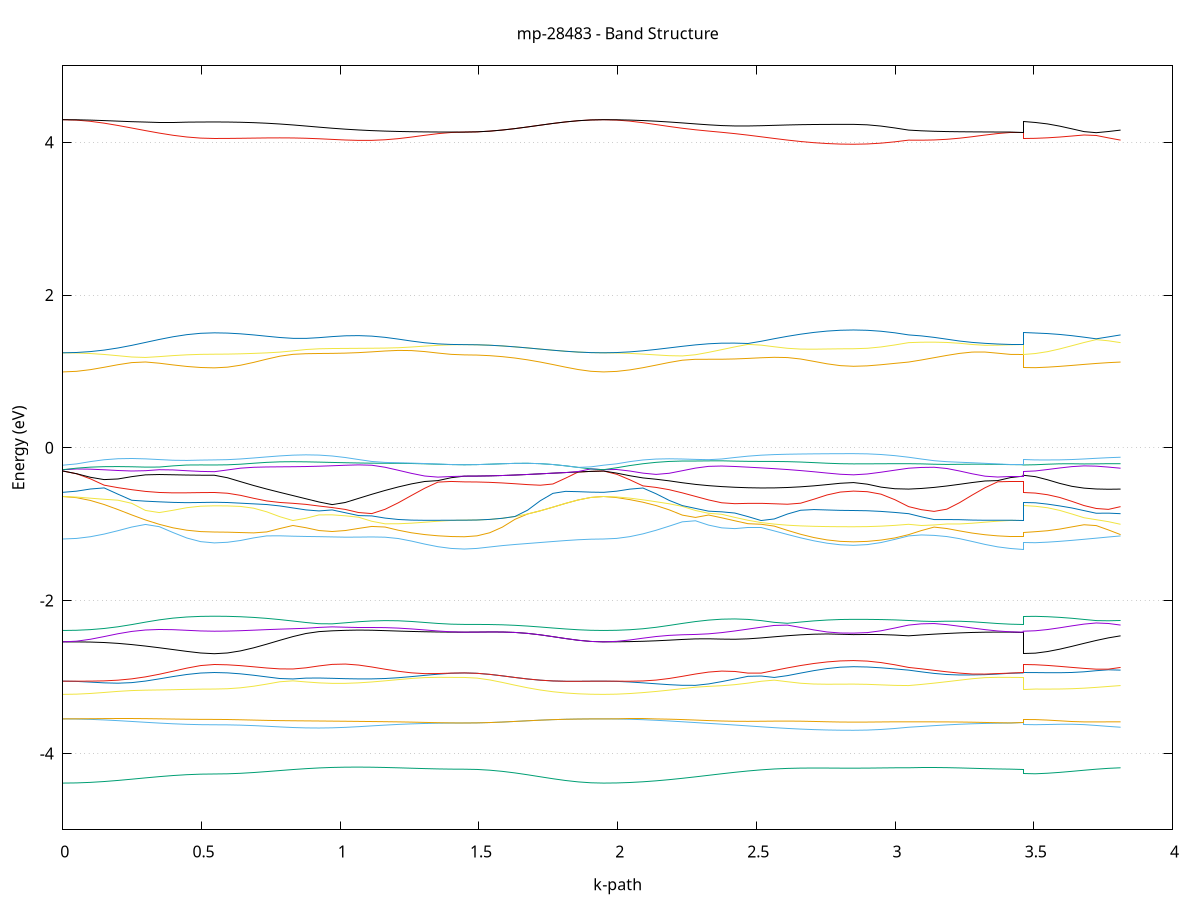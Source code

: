 set title 'mp-28483 - Band Structure'
set xlabel 'k-path'
set ylabel 'Energy (eV)'
set grid y
set yrange [-5:5]
set terminal png size 800,600
set output 'mp-28483_bands_gnuplot.png'
plot '-' using 1:2 with lines notitle, '-' using 1:2 with lines notitle, '-' using 1:2 with lines notitle, '-' using 1:2 with lines notitle, '-' using 1:2 with lines notitle, '-' using 1:2 with lines notitle, '-' using 1:2 with lines notitle, '-' using 1:2 with lines notitle, '-' using 1:2 with lines notitle, '-' using 1:2 with lines notitle, '-' using 1:2 with lines notitle, '-' using 1:2 with lines notitle, '-' using 1:2 with lines notitle, '-' using 1:2 with lines notitle, '-' using 1:2 with lines notitle, '-' using 1:2 with lines notitle, '-' using 1:2 with lines notitle, '-' using 1:2 with lines notitle, '-' using 1:2 with lines notitle, '-' using 1:2 with lines notitle, '-' using 1:2 with lines notitle, '-' using 1:2 with lines notitle, '-' using 1:2 with lines notitle, '-' using 1:2 with lines notitle, '-' using 1:2 with lines notitle, '-' using 1:2 with lines notitle, '-' using 1:2 with lines notitle, '-' using 1:2 with lines notitle, '-' using 1:2 with lines notitle, '-' using 1:2 with lines notitle, '-' using 1:2 with lines notitle, '-' using 1:2 with lines notitle, '-' using 1:2 with lines notitle, '-' using 1:2 with lines notitle, '-' using 1:2 with lines notitle, '-' using 1:2 with lines notitle, '-' using 1:2 with lines notitle, '-' using 1:2 with lines notitle, '-' using 1:2 with lines notitle, '-' using 1:2 with lines notitle, '-' using 1:2 with lines notitle, '-' using 1:2 with lines notitle, '-' using 1:2 with lines notitle, '-' using 1:2 with lines notitle, '-' using 1:2 with lines notitle, '-' using 1:2 with lines notitle, '-' using 1:2 with lines notitle, '-' using 1:2 with lines notitle, '-' using 1:2 with lines notitle, '-' using 1:2 with lines notitle, '-' using 1:2 with lines notitle, '-' using 1:2 with lines notitle, '-' using 1:2 with lines notitle, '-' using 1:2 with lines notitle, '-' using 1:2 with lines notitle, '-' using 1:2 with lines notitle, '-' using 1:2 with lines notitle, '-' using 1:2 with lines notitle, '-' using 1:2 with lines notitle, '-' using 1:2 with lines notitle, '-' using 1:2 with lines notitle, '-' using 1:2 with lines notitle, '-' using 1:2 with lines notitle, '-' using 1:2 with lines notitle
0.000000 -39.244769
0.049675 -39.244769
0.099350 -39.244769
0.149024 -39.244769
0.198699 -39.244769
0.248374 -39.244769
0.298049 -39.244769
0.347724 -39.244769
0.397398 -39.244769
0.447073 -39.244769
0.496748 -39.244769
0.546423 -39.244769
0.546423 -39.244769
0.593586 -39.244769
0.640749 -39.244769
0.687912 -39.244769
0.735075 -39.244769
0.782238 -39.244769
0.829401 -39.244769
0.876564 -39.244769
0.923727 -39.244769
0.970890 -39.244769
0.970890 -39.244769
1.018546 -39.244769
1.066202 -39.244769
1.113859 -39.244769
1.161515 -39.244769
1.209171 -39.244769
1.256827 -39.244769
1.304483 -39.244769
1.352139 -39.244769
1.399795 -39.244769
1.447452 -39.244769
1.447452 -39.244769
1.493055 -39.244769
1.538658 -39.244769
1.584262 -39.244769
1.629865 -39.244769
1.675468 -39.244769
1.721072 -39.244769
1.766675 -39.244769
1.812278 -39.244769
1.857882 -39.244769
1.903485 -39.244769
1.949089 -39.244769
1.949089 -39.244769
1.996428 -39.244769
2.043767 -39.244769
2.091106 -39.244769
2.138445 -39.244769
2.185784 -39.244769
2.233124 -39.244769
2.280463 -39.244769
2.327802 -39.244769
2.375141 -39.244769
2.422480 -39.244769
2.469819 -39.244769
2.517158 -39.244769
2.564498 -39.244769
2.611837 -39.244769
2.611837 -39.244769
2.659493 -39.244769
2.707149 -39.244769
2.754805 -39.244769
2.802461 -39.244769
2.850117 -39.244769
2.850117 -39.244769
2.899814 -39.244769
2.949510 -39.244769
2.999206 -39.244769
3.048902 -39.244769
3.048902 -39.244769
3.094759 -39.244769
3.140616 -39.244769
3.186473 -39.244769
3.232330 -39.244769
3.278187 -39.244769
3.324044 -39.244769
3.369902 -39.244769
3.415759 -39.244769
3.461616 -39.244769
3.461616 -39.244769
3.505525 -39.244769
3.549435 -39.244769
3.593344 -39.244769
3.637254 -39.244769
3.681164 -39.244769
3.725073 -39.244769
3.768983 -39.244769
3.812892 -39.244769
e
0.000000 -39.244769
0.049675 -39.244769
0.099350 -39.244769
0.149024 -39.244769
0.198699 -39.244769
0.248374 -39.244769
0.298049 -39.244769
0.347724 -39.244769
0.397398 -39.244769
0.447073 -39.244769
0.496748 -39.244769
0.546423 -39.244769
0.546423 -39.244769
0.593586 -39.244769
0.640749 -39.244769
0.687912 -39.244769
0.735075 -39.244769
0.782238 -39.244769
0.829401 -39.244769
0.876564 -39.244769
0.923727 -39.244769
0.970890 -39.244769
0.970890 -39.244769
1.018546 -39.244769
1.066202 -39.244769
1.113859 -39.244769
1.161515 -39.244769
1.209171 -39.244769
1.256827 -39.244769
1.304483 -39.244769
1.352139 -39.244769
1.399795 -39.244769
1.447452 -39.244769
1.447452 -39.244769
1.493055 -39.244769
1.538658 -39.244769
1.584262 -39.244769
1.629865 -39.244769
1.675468 -39.244769
1.721072 -39.244769
1.766675 -39.244769
1.812278 -39.244769
1.857882 -39.244769
1.903485 -39.244769
1.949089 -39.244769
1.949089 -39.244769
1.996428 -39.244769
2.043767 -39.244769
2.091106 -39.244769
2.138445 -39.244769
2.185784 -39.244769
2.233124 -39.244769
2.280463 -39.244769
2.327802 -39.244769
2.375141 -39.244769
2.422480 -39.244769
2.469819 -39.244769
2.517158 -39.244769
2.564498 -39.244769
2.611837 -39.244769
2.611837 -39.244769
2.659493 -39.244769
2.707149 -39.244769
2.754805 -39.244769
2.802461 -39.244769
2.850117 -39.244769
2.850117 -39.244769
2.899814 -39.244769
2.949510 -39.244769
2.999206 -39.244769
3.048902 -39.244769
3.048902 -39.244769
3.094759 -39.244769
3.140616 -39.244769
3.186473 -39.244769
3.232330 -39.244769
3.278187 -39.244769
3.324044 -39.244769
3.369902 -39.244769
3.415759 -39.244769
3.461616 -39.244769
3.461616 -39.244769
3.505525 -39.244769
3.549435 -39.244769
3.593344 -39.244769
3.637254 -39.244769
3.681164 -39.244769
3.725073 -39.244769
3.768983 -39.244769
3.812892 -39.244769
e
0.000000 -39.242969
0.049675 -39.242969
0.099350 -39.242969
0.149024 -39.242969
0.198699 -39.242969
0.248374 -39.242969
0.298049 -39.242969
0.347724 -39.242969
0.397398 -39.242969
0.447073 -39.242969
0.496748 -39.242969
0.546423 -39.242969
0.546423 -39.242969
0.593586 -39.242969
0.640749 -39.242969
0.687912 -39.242969
0.735075 -39.242969
0.782238 -39.242969
0.829401 -39.242969
0.876564 -39.242969
0.923727 -39.242969
0.970890 -39.242969
0.970890 -39.242969
1.018546 -39.242969
1.066202 -39.242969
1.113859 -39.242969
1.161515 -39.242969
1.209171 -39.242969
1.256827 -39.242969
1.304483 -39.242969
1.352139 -39.242969
1.399795 -39.242969
1.447452 -39.242969
1.447452 -39.242969
1.493055 -39.242969
1.538658 -39.242969
1.584262 -39.242969
1.629865 -39.242969
1.675468 -39.242969
1.721072 -39.242969
1.766675 -39.242969
1.812278 -39.242969
1.857882 -39.242969
1.903485 -39.242969
1.949089 -39.242969
1.949089 -39.242969
1.996428 -39.242969
2.043767 -39.242969
2.091106 -39.242969
2.138445 -39.242969
2.185784 -39.242969
2.233124 -39.242969
2.280463 -39.242969
2.327802 -39.242969
2.375141 -39.242969
2.422480 -39.242969
2.469819 -39.242969
2.517158 -39.242969
2.564498 -39.242969
2.611837 -39.242969
2.611837 -39.242969
2.659493 -39.242969
2.707149 -39.242969
2.754805 -39.242969
2.802461 -39.242969
2.850117 -39.242969
2.850117 -39.242969
2.899814 -39.242969
2.949510 -39.242969
2.999206 -39.242969
3.048902 -39.242969
3.048902 -39.242969
3.094759 -39.242969
3.140616 -39.242969
3.186473 -39.242969
3.232330 -39.242969
3.278187 -39.242969
3.324044 -39.242969
3.369902 -39.242969
3.415759 -39.242969
3.461616 -39.242969
3.461616 -39.242969
3.505525 -39.242969
3.549435 -39.242969
3.593344 -39.242969
3.637254 -39.242969
3.681164 -39.242969
3.725073 -39.242969
3.768983 -39.242969
3.812892 -39.242969
e
0.000000 -14.152969
0.049675 -14.151169
0.099350 -14.146069
0.149024 -14.137869
0.198699 -14.127069
0.248374 -14.114369
0.298049 -14.100469
0.347724 -14.086569
0.397398 -14.073769
0.447073 -14.063469
0.496748 -14.056669
0.546423 -14.054369
0.546423 -14.054369
0.593586 -14.053469
0.640749 -14.050969
0.687912 -14.047069
0.735075 -14.042269
0.782238 -14.036969
0.829401 -14.031869
0.876564 -14.027569
0.923727 -14.024869
0.970890 -14.023969
0.970890 -14.023969
1.018546 -14.025269
1.066202 -14.028669
1.113859 -14.033969
1.161515 -14.040369
1.209171 -14.047469
1.256827 -14.054369
1.304483 -14.060469
1.352139 -14.065269
1.399795 -14.068369
1.447452 -14.069369
1.447452 -14.069369
1.493055 -14.071369
1.538658 -14.077069
1.584262 -14.085769
1.629865 -14.096569
1.675468 -14.108369
1.721072 -14.120069
1.766675 -14.130969
1.812278 -14.140169
1.857882 -14.147169
1.903485 -14.151469
1.949089 -14.152969
1.949089 -14.152969
1.996428 -14.151369
2.043767 -14.146769
2.091106 -14.139269
2.138445 -14.129269
2.185784 -14.117169
2.233124 -14.103769
2.280463 -14.089669
2.327802 -14.075569
2.375141 -14.062269
2.422480 -14.050669
2.469819 -14.040969
2.517158 -14.033769
2.564498 -14.028869
2.611837 -14.026069
2.611837 -14.026069
2.659493 -14.024969
2.707149 -14.024869
2.754805 -14.025269
2.802461 -14.025769
2.850117 -14.025869
2.850117 -14.025869
2.899814 -14.025969
2.949510 -14.026169
2.999206 -14.026869
3.048902 -14.028769
3.048902 -14.028769
3.094759 -14.031369
3.140616 -14.036169
3.186473 -14.042269
3.232330 -14.048869
3.278187 -14.055369
3.324044 -14.061169
3.369902 -14.065569
3.415759 -14.068469
3.461616 -14.069369
3.461616 -14.054369
3.505525 -14.053569
3.549435 -14.051369
3.593344 -14.047969
3.637254 -14.043769
3.681164 -14.039069
3.725073 -14.034569
3.768983 -14.030969
3.812892 -14.028769
e
0.000000 -13.431869
0.049675 -13.432269
0.099350 -13.433369
0.149024 -13.435169
0.198699 -13.437469
0.248374 -13.440069
0.298049 -13.442669
0.347724 -13.444969
0.397398 -13.446869
0.447073 -13.447969
0.496748 -13.447769
0.546423 -13.446569
0.546423 -13.446569
0.593586 -13.447569
0.640749 -13.449269
0.687912 -13.451169
0.735075 -13.452869
0.782238 -13.454269
0.829401 -13.455269
0.876564 -13.455569
0.923727 -13.455369
0.970890 -13.454869
0.970890 -13.454869
1.018546 -13.454669
1.066202 -13.455169
1.113859 -13.456369
1.161515 -13.457369
1.209171 -13.457969
1.256827 -13.457869
1.304483 -13.457169
1.352139 -13.456169
1.399795 -13.455269
1.447452 -13.454869
1.447452 -13.454869
1.493055 -13.452369
1.538658 -13.445169
1.584262 -13.433969
1.629865 -13.421569
1.675468 -13.423769
1.721072 -13.425869
1.766675 -13.427869
1.812278 -13.429569
1.857882 -13.430769
1.903485 -13.431569
1.949089 -13.431869
1.949089 -13.431869
1.996428 -13.432069
2.043767 -13.432769
2.091106 -13.433969
2.138445 -13.435469
2.185784 -13.437469
2.233124 -13.439969
2.280463 -13.442869
2.327802 -13.446269
2.375141 -13.449869
2.422480 -13.453469
2.469819 -13.456169
2.517158 -13.457569
2.564498 -13.457369
2.611837 -13.455569
2.611837 -13.455569
2.659493 -13.452869
2.707149 -13.449769
2.754805 -13.446769
2.802461 -13.444469
2.850117 -13.443669
2.850117 -13.443669
2.899814 -13.444769
2.949510 -13.447569
2.999206 -13.450969
3.048902 -13.453669
3.048902 -13.453669
3.094759 -13.455369
3.140616 -13.456869
3.186473 -13.457769
3.232330 -13.458069
3.278187 -13.457769
3.324044 -13.457069
3.369902 -13.456069
3.415759 -13.455269
3.461616 -13.454869
3.461616 -13.446569
3.505525 -13.447169
3.549435 -13.448169
3.593344 -13.449069
3.637254 -13.450069
3.681164 -13.451269
3.725073 -13.452469
3.768983 -13.453369
3.812892 -13.453669
e
0.000000 -13.431869
0.049675 -13.431669
0.099350 -13.431269
0.149024 -13.430469
0.198699 -13.429469
0.248374 -13.428269
0.298049 -13.427069
0.347724 -13.426369
0.397398 -13.427869
0.447073 -13.433569
0.496748 -13.440269
0.546423 -13.443969
0.546423 -13.443969
0.593586 -13.443169
0.640749 -13.441769
0.687912 -13.440369
0.735075 -13.439069
0.782238 -13.437669
0.829401 -13.436369
0.876564 -13.435169
0.923727 -13.434269
0.970890 -13.433769
0.970890 -13.433769
1.018546 -13.433169
1.066202 -13.431669
1.113859 -13.429169
1.161515 -13.426269
1.209171 -13.423469
1.256827 -13.421069
1.304483 -13.419069
1.352139 -13.417669
1.399795 -13.416769
1.447452 -13.416469
1.447452 -13.416469
1.493055 -13.416869
1.538658 -13.417869
1.584262 -13.419569
1.629865 -13.421569
1.675468 -13.423769
1.721072 -13.425869
1.766675 -13.427869
1.812278 -13.429569
1.857882 -13.430769
1.903485 -13.431569
1.949089 -13.431869
1.949089 -13.431869
1.996428 -13.431969
2.043767 -13.432069
2.091106 -13.432269
2.138445 -13.432369
2.185784 -13.432369
2.233124 -13.431969
2.280463 -13.431269
2.327802 -13.430369
2.375141 -13.429369
2.422480 -13.428669
2.469819 -13.428569
2.517158 -13.428769
2.564498 -13.428669
2.611837 -13.427969
2.611837 -13.427969
2.659493 -13.426569
2.707149 -13.425269
2.754805 -13.425269
2.802461 -13.426169
2.850117 -13.426769
2.850117 -13.426769
2.899814 -13.426169
2.949510 -13.425169
2.999206 -13.425369
3.048902 -13.427469
3.048902 -13.427469
3.094759 -13.427269
3.140616 -13.426069
3.186473 -13.424369
3.232330 -13.422369
3.278187 -13.420469
3.324044 -13.418769
3.369902 -13.417469
3.415759 -13.416769
3.461616 -13.416469
3.461616 -13.443969
3.505525 -13.443169
3.549435 -13.441469
3.593344 -13.439569
3.637254 -13.437469
3.681164 -13.435169
3.725073 -13.432669
3.768983 -13.429969
3.812892 -13.427469
e
0.000000 -13.344569
0.049675 -13.344569
0.099350 -13.344769
0.149024 -13.346869
0.198699 -13.354969
0.248374 -13.368269
0.298049 -13.383269
0.347724 -13.397969
0.397398 -13.409369
0.447073 -13.414369
0.496748 -13.415369
0.546423 -13.415469
0.546423 -13.415469
0.593586 -13.414969
0.640749 -13.413469
0.687912 -13.411169
0.735075 -13.408069
0.782238 -13.404569
0.829401 -13.400969
0.876564 -13.398469
0.923727 -13.398769
0.970890 -13.400069
0.970890 -13.400069
1.018546 -13.399469
1.066202 -13.397069
1.113859 -13.394869
1.161515 -13.395469
1.209171 -13.398969
1.256827 -13.403569
1.304483 -13.408369
1.352139 -13.412569
1.399795 -13.415369
1.447452 -13.416469
1.447452 -13.416469
1.493055 -13.416869
1.538658 -13.417869
1.584262 -13.419569
1.629865 -13.419969
1.675468 -13.404569
1.721072 -13.388969
1.766675 -13.374469
1.812278 -13.361969
1.857882 -13.352469
1.903485 -13.346569
1.949089 -13.344569
1.949089 -13.344569
1.996428 -13.344369
2.043767 -13.343669
2.091106 -13.343169
2.138445 -13.347269
2.185784 -13.358269
2.233124 -13.370469
2.280463 -13.382569
2.327802 -13.393269
2.375141 -13.401669
2.422480 -13.406969
2.469819 -13.409269
2.517158 -13.409469
2.564498 -13.409069
2.611837 -13.409169
2.611837 -13.409169
2.659493 -13.410169
2.707149 -13.410869
2.754805 -13.410169
2.802461 -13.408369
2.850117 -13.407369
2.850117 -13.407369
2.899814 -13.408369
2.949510 -13.410169
2.999206 -13.410469
3.048902 -13.407969
3.048902 -13.407969
3.094759 -13.402669
3.140616 -13.398469
3.186473 -13.397769
3.232330 -13.400469
3.278187 -13.404569
3.324044 -13.408969
3.369902 -13.412869
3.415759 -13.415469
3.461616 -13.416469
3.461616 -13.415469
3.505525 -13.415469
3.549435 -13.415169
3.593344 -13.414569
3.637254 -13.413569
3.681164 -13.412169
3.725073 -13.410569
3.768983 -13.409169
3.812892 -13.407969
e
0.000000 -13.321969
0.049675 -13.323769
0.099350 -13.329069
0.149024 -13.335969
0.198699 -13.339969
0.248374 -13.341369
0.298049 -13.342869
0.347724 -13.344869
0.397398 -13.346969
0.447073 -13.348869
0.496748 -13.350169
0.546423 -13.350669
0.546423 -13.350669
0.593586 -13.351369
0.640749 -13.353769
0.687912 -13.357869
0.735075 -13.363769
0.782238 -13.370869
0.829401 -13.378169
0.876564 -13.383669
0.923727 -13.384769
0.970890 -13.382669
0.970890 -13.382669
1.018546 -13.380269
1.066202 -13.378769
1.113859 -13.377069
1.161515 -13.372569
1.209171 -13.365369
1.256827 -13.357269
1.304483 -13.349769
1.352139 -13.343769
1.399795 -13.339869
1.447452 -13.338469
1.447452 -13.338469
1.493055 -13.338069
1.538658 -13.336969
1.584262 -13.335269
1.629865 -13.333069
1.675468 -13.330769
1.721072 -13.328369
1.766675 -13.326269
1.812278 -13.324469
1.857882 -13.323069
1.903485 -13.322269
1.949089 -13.321969
1.949089 -13.321969
1.996428 -13.323569
2.043767 -13.328269
2.091106 -13.335569
2.138445 -13.340569
2.185784 -13.340969
2.233124 -13.342669
2.280463 -13.346269
2.327802 -13.351169
2.375141 -13.356569
2.422480 -13.362269
2.469819 -13.367669
2.517158 -13.372569
2.564498 -13.376269
2.611837 -13.378369
2.611837 -13.378369
2.659493 -13.378869
2.707149 -13.378469
2.754805 -13.378369
2.802461 -13.378869
2.850117 -13.379369
2.850117 -13.379369
2.899814 -13.377869
2.949510 -13.374569
2.999206 -13.372069
3.048902 -13.371969
3.048902 -13.371969
3.094759 -13.373769
3.140616 -13.374069
3.186473 -13.370569
3.232330 -13.363869
3.278187 -13.356169
3.324044 -13.348969
3.369902 -13.343369
3.415759 -13.339769
3.461616 -13.338469
3.461616 -13.350669
3.505525 -13.351269
3.549435 -13.352969
3.593344 -13.355769
3.637254 -13.359469
3.681164 -13.363569
3.725073 -13.367469
3.768983 -13.370369
3.812892 -13.371969
e
0.000000 -13.321969
0.049675 -13.322169
0.099350 -13.322869
0.149024 -13.323869
0.198699 -13.324869
0.248374 -13.325569
0.298049 -13.325869
0.347724 -13.325569
0.397398 -13.325069
0.447073 -13.324469
0.496748 -13.324069
0.546423 -13.323969
0.546423 -13.323969
0.593586 -13.324669
0.640749 -13.326769
0.687912 -13.329669
0.735075 -13.332869
0.782238 -13.336169
0.829401 -13.339569
0.876564 -13.342969
0.923727 -13.346469
0.970890 -13.349669
0.970890 -13.349669
1.018546 -13.352069
1.066202 -13.352969
1.113859 -13.351969
1.161515 -13.349669
1.209171 -13.346869
1.256827 -13.344169
1.304483 -13.341769
1.352139 -13.339969
1.399795 -13.338869
1.447452 -13.338469
1.447452 -13.338469
1.493055 -13.338069
1.538658 -13.336969
1.584262 -13.335269
1.629865 -13.333069
1.675468 -13.330769
1.721072 -13.328369
1.766675 -13.326269
1.812278 -13.324469
1.857882 -13.323069
1.903485 -13.322269
1.949089 -13.321969
1.949089 -13.321969
1.996428 -13.322369
2.043767 -13.323669
2.091106 -13.325569
2.138445 -13.328169
2.185784 -13.330669
2.233124 -13.332269
2.280463 -13.332869
2.327802 -13.333069
2.375141 -13.333569
2.422480 -13.334769
2.469819 -13.336669
2.517158 -13.339369
2.564498 -13.342769
2.611837 -13.346869
2.611837 -13.346869
2.659493 -13.351369
2.707149 -13.355669
2.754805 -13.359269
2.802461 -13.361369
2.850117 -13.362069
2.850117 -13.362069
2.899814 -13.361969
2.949510 -13.361369
2.999206 -13.359069
3.048902 -13.354469
3.048902 -13.354469
3.094759 -13.353269
3.140616 -13.351169
3.186473 -13.348669
3.232330 -13.346069
3.278187 -13.343669
3.324044 -13.341469
3.369902 -13.339869
3.415759 -13.338869
3.461616 -13.338469
3.461616 -13.323969
3.505525 -13.324669
3.549435 -13.326869
3.593344 -13.330269
3.637254 -13.334469
3.681164 -13.339269
3.725073 -13.344369
3.768983 -13.349569
3.812892 -13.354469
e
0.000000 -4.388869
0.049675 -4.386469
0.099350 -4.379469
0.149024 -4.368469
0.198699 -4.354169
0.248374 -4.337769
0.298049 -4.320669
0.347724 -4.304269
0.397398 -4.289969
0.447073 -4.278869
0.496748 -4.271869
0.546423 -4.269569
0.546423 -4.269569
0.593586 -4.267269
0.640749 -4.260669
0.687912 -4.250569
0.735075 -4.238169
0.782238 -4.224669
0.829401 -4.211469
0.876564 -4.199869
0.923727 -4.190469
0.970890 -4.183969
0.970890 -4.183969
1.018546 -4.180369
1.066202 -4.179469
1.113859 -4.180969
1.161515 -4.184369
1.209171 -4.188969
1.256827 -4.194069
1.304483 -4.199069
1.352139 -4.203369
1.399795 -4.206069
1.447452 -4.207069
1.447452 -4.207069
1.493055 -4.210269
1.538658 -4.219769
1.584262 -4.235169
1.629865 -4.255669
1.675468 -4.279969
1.721072 -4.306069
1.766675 -4.331869
1.812278 -4.354969
1.857882 -4.373169
1.903485 -4.384869
1.949089 -4.388869
1.949089 -4.388869
1.996428 -4.386869
2.043767 -4.381169
2.091106 -4.371769
2.138445 -4.359269
2.185784 -4.343869
2.233124 -4.326269
2.280463 -4.307069
2.327802 -4.286969
2.375141 -4.266769
2.422480 -4.247569
2.469819 -4.230169
2.517158 -4.215469
2.564498 -4.204169
2.611837 -4.196669
2.611837 -4.196669
2.659493 -4.192669
2.707149 -4.191569
2.754805 -4.192069
2.802461 -4.193069
2.850117 -4.193469
2.850117 -4.193469
2.899814 -4.192669
2.949510 -4.190569
2.999206 -4.188669
3.048902 -4.188369
3.048902 -4.188369
3.094759 -4.185169
3.140616 -4.184769
3.186473 -4.186769
3.232330 -4.190469
3.278187 -4.195069
3.324044 -4.199669
3.369902 -4.203569
3.415759 -4.206169
3.461616 -4.207069
3.461616 -4.269569
3.505525 -4.266969
3.549435 -4.259769
3.593344 -4.248669
3.637254 -4.235069
3.681164 -4.220569
3.725073 -4.206969
3.768983 -4.195769
3.812892 -4.188369
e
0.000000 -3.548269
0.049675 -3.549869
0.099350 -3.554569
0.149024 -3.561969
0.198699 -3.571369
0.248374 -3.581969
0.298049 -3.592969
0.347724 -3.603369
0.397398 -3.612469
0.447073 -3.619569
0.496748 -3.623969
0.546423 -3.625569
0.546423 -3.625569
0.593586 -3.626669
0.640749 -3.630269
0.687912 -3.636469
0.735075 -3.644569
0.782238 -3.653469
0.829401 -3.661269
0.876564 -3.666369
0.923727 -3.667869
0.970890 -3.665369
0.970890 -3.665369
1.018546 -3.659169
1.066202 -3.650269
1.113859 -3.639969
1.161515 -3.629769
1.209171 -3.620769
1.256827 -3.613669
1.304483 -3.608369
1.352139 -3.604869
1.399795 -3.602769
1.447452 -3.602169
1.447452 -3.602169
1.493055 -3.600669
1.538658 -3.596369
1.584262 -3.589869
1.629865 -3.581769
1.675468 -3.573169
1.721072 -3.565069
1.766675 -3.558369
1.812278 -3.553469
1.857882 -3.550369
1.903485 -3.548769
1.949089 -3.548269
1.949089 -3.548269
1.996428 -3.549469
2.043767 -3.553069
2.091106 -3.558869
2.138445 -3.566669
2.185784 -3.575869
2.233124 -3.586069
2.280463 -3.596569
2.327802 -3.607069
2.375141 -3.617669
2.422480 -3.628669
2.469819 -3.640269
2.517158 -3.651969
2.564498 -3.663169
2.611837 -3.673269
2.611837 -3.673269
2.659493 -3.681869
2.707149 -3.688669
2.754805 -3.693669
2.802461 -3.696569
2.850117 -3.697569
2.850117 -3.697569
2.899814 -3.694869
2.949510 -3.686869
2.999206 -3.674169
3.048902 -3.657669
3.048902 -3.657669
3.094759 -3.647569
3.140616 -3.636869
3.186473 -3.626969
3.232330 -3.618769
3.278187 -3.612369
3.324044 -3.607769
3.369902 -3.604669
3.415759 -3.602769
3.461616 -3.602169
3.461616 -3.625569
3.505525 -3.624569
3.549435 -3.621869
3.593344 -3.618869
3.637254 -3.618169
3.681164 -3.623469
3.725073 -3.634469
3.768983 -3.646769
3.812892 -3.657669
e
0.000000 -3.548269
0.049675 -3.547669
0.099350 -3.546269
0.149024 -3.544569
0.198699 -3.543469
0.248374 -3.543569
0.298049 -3.545069
0.347724 -3.547569
0.397398 -3.550369
0.447073 -3.552869
0.496748 -3.554569
0.546423 -3.555169
0.546423 -3.555169
0.593586 -3.556569
0.640749 -3.559969
0.687912 -3.564169
0.735075 -3.568069
0.782238 -3.570869
0.829401 -3.572969
0.876564 -3.574569
0.923727 -3.576069
0.970890 -3.577669
0.970890 -3.577669
1.018546 -3.579369
1.066202 -3.581269
1.113859 -3.583069
1.161515 -3.585069
1.209171 -3.587569
1.256827 -3.590669
1.304483 -3.594469
1.352139 -3.598269
1.399795 -3.601069
1.447452 -3.602169
1.447452 -3.602169
1.493055 -3.600669
1.538658 -3.596369
1.584262 -3.589869
1.629865 -3.581769
1.675468 -3.573169
1.721072 -3.565069
1.766675 -3.558369
1.812278 -3.553469
1.857882 -3.550369
1.903485 -3.548769
1.949089 -3.548269
1.949089 -3.548269
1.996428 -3.548069
2.043767 -3.547569
2.091106 -3.547569
2.138445 -3.548869
2.185784 -3.552069
2.233124 -3.557169
2.280463 -3.563669
2.327802 -3.570469
2.375141 -3.576169
2.422480 -3.579669
2.469819 -3.580569
2.517158 -3.579369
2.564498 -3.577669
2.611837 -3.577069
2.611837 -3.577069
2.659493 -3.578469
2.707149 -3.581969
2.754805 -3.586169
2.802461 -3.589469
2.850117 -3.590669
2.850117 -3.590669
2.899814 -3.590069
2.949510 -3.588369
2.999206 -3.586769
3.048902 -3.586569
3.048902 -3.586569
3.094759 -3.587069
3.140616 -3.587369
3.186473 -3.587969
3.232330 -3.589369
3.278187 -3.591769
3.324044 -3.595069
3.369902 -3.598569
3.415759 -3.601169
3.461616 -3.602169
3.461616 -3.555169
3.505525 -3.557469
3.549435 -3.564069
3.593344 -3.573369
3.637254 -3.582769
3.681164 -3.587669
3.725073 -3.588069
3.768983 -3.587169
3.812892 -3.586569
e
0.000000 -3.227569
0.049675 -3.224469
0.099350 -3.215669
0.149024 -3.202569
0.198699 -3.188269
0.248374 -3.177669
0.298049 -3.172469
0.347724 -3.169569
0.397398 -3.166269
0.447073 -3.162269
0.496748 -3.158969
0.546423 -3.157769
0.546423 -3.157769
0.593586 -3.153669
0.640749 -3.141469
0.687912 -3.120769
0.735075 -3.093069
0.782238 -3.062669
0.829401 -3.050369
0.876564 -3.064669
0.923727 -3.076869
0.970890 -3.083269
0.970890 -3.083269
1.018546 -3.083069
1.066202 -3.076669
1.113859 -3.065069
1.161515 -3.050269
1.209171 -3.034369
1.256827 -3.019269
1.304483 -3.007769
1.352139 -3.004069
1.399795 -3.005169
1.447452 -3.005969
1.447452 -3.005969
1.493055 -3.014569
1.538658 -3.038169
1.584262 -3.071069
1.629865 -3.107169
1.675468 -3.141269
1.721072 -3.170269
1.766675 -3.192869
1.812278 -3.209169
1.857882 -3.219769
1.903485 -3.225669
1.949089 -3.227569
1.949089 -3.227569
1.996428 -3.224669
2.043767 -3.216569
2.091106 -3.204369
2.138445 -3.189269
2.185784 -3.171969
2.233124 -3.152469
2.280463 -3.132969
2.327802 -3.122769
2.375141 -3.114169
2.422480 -3.100269
2.469819 -3.080269
2.517158 -3.055869
2.564498 -3.041069
2.611837 -3.061969
2.611837 -3.061969
2.659493 -3.081769
2.707149 -3.091969
2.754805 -3.094669
2.802461 -3.093869
2.850117 -3.093169
2.850117 -3.093169
2.899814 -3.096069
2.949510 -3.103069
2.999206 -3.109769
3.048902 -3.112069
3.048902 -3.112069
3.094759 -3.097369
3.140616 -3.080369
3.186473 -3.061669
3.232330 -3.041969
3.278187 -3.022769
3.324044 -3.008369
3.369902 -3.004169
3.415759 -3.005269
3.461616 -3.005969
3.461616 -3.157769
3.505525 -3.157969
3.549435 -3.158369
3.593344 -3.157269
3.637254 -3.153469
3.681164 -3.146269
3.725073 -3.135869
3.768983 -3.123869
3.812892 -3.112069
e
0.000000 -3.054269
0.049675 -3.057869
0.099350 -3.066869
0.149024 -3.076669
0.198699 -3.081069
0.248374 -3.073769
0.298049 -3.053269
0.347724 -3.024669
0.397398 -2.994169
0.447073 -2.967069
0.496748 -2.948169
0.546423 -2.941369
0.546423 -2.941369
0.593586 -2.945969
0.640749 -2.958669
0.687912 -2.977069
0.735075 -2.998669
0.782238 -3.019969
0.829401 -3.025669
0.876564 -3.014569
0.923727 -3.013369
0.970890 -3.017269
0.970890 -3.017269
1.018546 -3.021969
1.066202 -3.024969
1.113859 -3.024669
1.161515 -3.019969
1.209171 -3.009669
1.256827 -2.994869
1.304483 -2.978669
1.352139 -2.963269
1.399795 -2.951269
1.447452 -2.946669
1.447452 -2.946669
1.493055 -2.951669
1.538658 -2.965469
1.584262 -2.984869
1.629865 -3.006269
1.675468 -3.026069
1.721072 -3.041669
1.766675 -3.051569
1.812278 -3.055969
1.857882 -3.056269
1.903485 -3.054969
1.949089 -3.054269
1.949089 -3.054269
1.996428 -3.057269
2.043767 -3.065269
2.091106 -3.076469
2.138445 -3.088869
2.185784 -3.100469
2.233124 -3.108869
2.280463 -3.109269
2.327802 -3.090669
2.375141 -3.060369
2.422480 -3.026169
2.469819 -2.991169
2.517158 -2.987069
2.564498 -3.005969
2.611837 -2.982169
2.611837 -2.982169
2.659493 -2.948869
2.707149 -2.916769
2.754805 -2.889869
2.802461 -2.871669
2.850117 -2.865169
2.850117 -2.865169
2.899814 -2.869169
2.949510 -2.879769
2.999206 -2.894469
3.048902 -2.910069
3.048902 -2.910069
3.094759 -2.932469
3.140616 -2.953069
3.186473 -2.967469
3.232330 -2.973669
3.278187 -2.972869
3.324044 -2.969469
3.369902 -2.961269
3.415759 -2.950969
3.461616 -2.946669
3.461616 -2.941369
3.505525 -2.942169
3.549435 -2.943769
3.593344 -2.944069
3.637254 -2.940669
3.681164 -2.932069
3.725073 -2.917469
3.768983 -2.905569
3.812892 -2.910069
e
0.000000 -3.054269
0.049675 -3.054469
0.099350 -3.053969
0.149024 -3.050569
0.198699 -3.041469
0.248374 -3.024469
0.298049 -2.998369
0.347724 -2.964069
0.397398 -2.924269
0.447073 -2.883869
0.496748 -2.850469
0.546423 -2.836369
0.546423 -2.836369
0.593586 -2.840469
0.640749 -2.851369
0.687912 -2.866469
0.735075 -2.882169
0.782238 -2.893869
0.829401 -2.895069
0.876564 -2.879869
0.923727 -2.854969
0.970890 -2.834969
0.970890 -2.834969
1.018546 -2.830569
1.066202 -2.843769
1.113859 -2.868769
1.161515 -2.898069
1.209171 -2.925069
1.256827 -2.945569
1.304483 -2.955869
1.352139 -2.954569
1.399795 -2.949069
1.447452 -2.946669
1.447452 -2.946669
1.493055 -2.951669
1.538658 -2.965469
1.584262 -2.984869
1.629865 -3.006269
1.675468 -3.026069
1.721072 -3.041569
1.766675 -3.051569
1.812278 -3.055969
1.857882 -3.056269
1.903485 -3.054969
1.949089 -3.054269
1.949089 -3.054269
1.996428 -3.054869
2.043767 -3.055269
2.091106 -3.051869
2.138445 -3.040469
2.185784 -3.019469
2.233124 -2.991269
2.280463 -2.960969
2.327802 -2.935569
2.375141 -2.922569
2.422480 -2.927569
2.469819 -2.949069
2.517158 -2.949169
2.564498 -2.914769
2.611837 -2.880969
2.611837 -2.880969
2.659493 -2.849869
2.707149 -2.823269
2.754805 -2.802769
2.802461 -2.789569
2.850117 -2.785069
2.850117 -2.785069
2.899814 -2.791869
2.949510 -2.811169
2.999206 -2.840069
3.048902 -2.874869
3.048902 -2.874869
3.094759 -2.892769
3.140616 -2.912669
3.186473 -2.932069
3.232330 -2.948969
3.278187 -2.960769
3.324044 -2.961869
3.369902 -2.955069
3.415759 -2.948969
3.461616 -2.946669
3.461616 -2.836369
3.505525 -2.839569
3.549435 -2.848469
3.593344 -2.860769
3.637254 -2.874269
3.681164 -2.887069
3.725073 -2.897569
3.768983 -2.897169
3.812892 -2.874869
e
0.000000 -2.540069
0.049675 -2.540469
0.099350 -2.542569
0.149024 -2.548669
0.198699 -2.559769
0.248374 -2.575569
0.298049 -2.595069
0.347724 -2.617169
0.397398 -2.640769
0.447073 -2.664769
0.496748 -2.685769
0.546423 -2.695269
0.546423 -2.695269
0.593586 -2.685469
0.640749 -2.658169
0.687912 -2.618169
0.735075 -2.570369
0.782238 -2.519669
0.829401 -2.471069
0.876564 -2.430569
0.923727 -2.405869
0.970890 -2.395569
0.970890 -2.395569
1.018546 -2.389269
1.066202 -2.385769
1.113859 -2.387769
1.161515 -2.392969
1.209171 -2.398669
1.256827 -2.403769
1.304483 -2.407769
1.352139 -2.410669
1.399795 -2.412469
1.447452 -2.413069
1.447452 -2.413069
1.493055 -2.412169
1.538658 -2.410569
1.584262 -2.411169
1.629865 -2.416769
1.675468 -2.429169
1.721072 -2.448069
1.766675 -2.471769
1.812278 -2.496769
1.857882 -2.519069
1.903485 -2.534569
1.949089 -2.540069
1.949089 -2.540069
1.996428 -2.539269
2.043767 -2.536769
2.091106 -2.532469
2.138445 -2.526169
2.185784 -2.517869
2.233124 -2.508669
2.280463 -2.501169
2.327802 -2.499969
2.375141 -2.504069
2.422480 -2.505969
2.469819 -2.500469
2.517158 -2.488569
2.564498 -2.473869
2.611837 -2.459669
2.611837 -2.459669
2.659493 -2.447969
2.707149 -2.439969
2.754805 -2.436469
2.802461 -2.440569
2.850117 -2.445169
2.850117 -2.445169
2.899814 -2.443169
2.949510 -2.444369
2.999206 -2.450769
3.048902 -2.460969
3.048902 -2.460969
3.094759 -2.449469
3.140616 -2.439169
3.186473 -2.430269
3.232330 -2.422769
3.278187 -2.417069
3.324044 -2.413469
3.369902 -2.412169
3.415759 -2.412569
3.461616 -2.413069
3.461616 -2.695269
3.505525 -2.687869
3.549435 -2.666869
3.593344 -2.635969
3.637254 -2.598969
3.681164 -2.559669
3.725073 -2.521569
3.768983 -2.487769
3.812892 -2.460969
e
0.000000 -2.540069
0.049675 -2.531069
0.099350 -2.506069
0.149024 -2.470969
0.198699 -2.433869
0.248374 -2.403469
0.298049 -2.384769
0.347724 -2.377969
0.397398 -2.380569
0.447073 -2.388769
0.496748 -2.397169
0.546423 -2.400669
0.546423 -2.400669
0.593586 -2.398869
0.640749 -2.393969
0.687912 -2.387169
0.735075 -2.379969
0.782238 -2.373569
0.829401 -2.368169
0.876564 -2.361969
0.923727 -2.350769
0.970890 -2.343669
0.970890 -2.343669
1.018546 -2.348369
1.066202 -2.352169
1.113859 -2.352169
1.161515 -2.353669
1.209171 -2.359969
1.256827 -2.370569
1.304483 -2.383969
1.352139 -2.397769
1.399795 -2.408769
1.447452 -2.413069
1.447452 -2.413069
1.493055 -2.412169
1.538658 -2.410569
1.584262 -2.411169
1.629865 -2.416769
1.675468 -2.429169
1.721072 -2.448069
1.766675 -2.471769
1.812278 -2.496769
1.857882 -2.519069
1.903485 -2.534569
1.949089 -2.540069
1.949089 -2.540069
1.996428 -2.533369
2.043767 -2.515369
2.091106 -2.491969
2.138445 -2.470269
2.185784 -2.455169
2.233124 -2.447269
2.280463 -2.442969
2.327802 -2.434969
2.375141 -2.418969
2.422480 -2.397369
2.469819 -2.373069
2.517158 -2.348269
2.564498 -2.325169
2.611837 -2.320869
2.611837 -2.320869
2.659493 -2.351369
2.707149 -2.383669
2.754805 -2.410569
2.802461 -2.423869
2.850117 -2.425569
2.850117 -2.425569
2.899814 -2.418969
2.949510 -2.394969
2.999206 -2.358969
3.048902 -2.320369
3.048902 -2.320369
3.094759 -2.304169
3.140616 -2.300169
3.186473 -2.314669
3.232330 -2.335769
3.278187 -2.358469
3.324044 -2.379869
3.369902 -2.397469
3.415759 -2.408969
3.461616 -2.413069
3.461616 -2.400669
3.505525 -2.394869
3.549435 -2.378769
3.593344 -2.355969
3.637254 -2.330769
3.681164 -2.307569
3.725073 -2.292769
3.768983 -2.299569
3.812892 -2.320369
e
0.000000 -2.390969
0.049675 -2.388269
0.099350 -2.379869
0.149024 -2.364869
0.198699 -2.342769
0.248374 -2.313969
0.298049 -2.281769
0.347724 -2.252069
0.397398 -2.229169
0.447073 -2.214369
0.496748 -2.206569
0.546423 -2.204169
0.546423 -2.204169
0.593586 -2.205969
0.640749 -2.211169
0.687912 -2.220069
0.735075 -2.232569
0.782238 -2.248569
0.829401 -2.267169
0.876564 -2.286669
0.923727 -2.302569
0.970890 -2.304169
0.970890 -2.304169
1.018546 -2.290469
1.066202 -2.276369
1.113859 -2.266369
1.161515 -2.261869
1.209171 -2.264169
1.256827 -2.273069
1.304483 -2.286069
1.352139 -2.299069
1.399795 -2.308369
1.447452 -2.311669
1.447452 -2.311669
1.493055 -2.311869
1.538658 -2.313169
1.584262 -2.316669
1.629865 -2.323469
1.675468 -2.333369
1.721072 -2.345569
1.766675 -2.358769
1.812278 -2.371269
1.857882 -2.381669
1.903485 -2.388569
1.949089 -2.390969
1.949089 -2.390969
1.996428 -2.388569
2.043767 -2.381369
2.091106 -2.368469
2.138445 -2.349369
2.185784 -2.324969
2.233124 -2.298669
2.280463 -2.274369
2.327802 -2.255169
2.375141 -2.243169
2.422480 -2.239869
2.469819 -2.246169
2.517158 -2.261669
2.564498 -2.284569
2.611837 -2.296869
2.611837 -2.296869
2.659493 -2.280569
2.707149 -2.265569
2.754805 -2.254369
2.802461 -2.247469
2.850117 -2.245169
2.850117 -2.245169
2.899814 -2.245869
2.949510 -2.248069
2.999206 -2.252569
3.048902 -2.260269
3.048902 -2.260269
3.094759 -2.269069
3.140616 -2.273269
3.186473 -2.269669
3.232330 -2.269969
3.278187 -2.276969
3.324044 -2.288169
3.369902 -2.300069
3.415759 -2.308569
3.461616 -2.311669
3.461616 -2.204169
3.505525 -2.205869
3.549435 -2.210769
3.593344 -2.219269
3.637254 -2.231269
3.681164 -2.246469
3.725073 -2.261569
3.768983 -2.264069
3.812892 -2.260269
e
0.000000 -1.193569
0.049675 -1.185969
0.099350 -1.163969
0.149024 -1.129169
0.198699 -1.084869
0.248374 -1.037169
0.298049 -1.003069
0.347724 -1.032169
0.397398 -1.109069
0.447073 -1.180469
0.496748 -1.228069
0.546423 -1.244569
0.546423 -1.244569
0.593586 -1.236369
0.640749 -1.212969
0.687912 -1.179069
0.735075 -1.152869
0.782238 -1.151869
0.829401 -1.156769
0.876564 -1.160369
0.923727 -1.162769
0.970890 -1.166269
0.970890 -1.166269
1.018546 -1.169569
1.066202 -1.168769
1.113859 -1.166569
1.161515 -1.169869
1.209171 -1.187169
1.256827 -1.220669
1.304483 -1.260069
1.352139 -1.294369
1.399795 -1.317069
1.447452 -1.324969
1.447452 -1.324969
1.493055 -1.316769
1.538658 -1.298269
1.584262 -1.280069
1.629865 -1.265369
1.675468 -1.252369
1.721072 -1.239469
1.766675 -1.226469
1.812278 -1.213969
1.857882 -1.203369
1.903485 -1.196169
1.949089 -1.193569
1.949089 -1.193569
1.996428 -1.185669
2.043767 -1.162769
2.091106 -1.126369
2.138445 -1.079269
2.185784 -1.025169
2.233124 -0.968769
2.280463 -0.954969
2.327802 -1.011769
2.375141 -1.047669
2.422480 -1.057569
2.469819 -1.042669
2.517158 -1.043169
2.564498 -1.087569
2.611837 -1.134069
2.611837 -1.134069
2.659493 -1.178269
2.707149 -1.217169
2.754805 -1.248469
2.802461 -1.269069
2.850117 -1.276269
2.850117 -1.276269
2.899814 -1.266969
2.949510 -1.239969
2.999206 -1.198469
3.048902 -1.153069
3.048902 -1.153069
3.094759 -1.140169
3.140616 -1.146269
3.186473 -1.161569
3.232330 -1.188969
3.278187 -1.225869
3.324044 -1.264369
3.369902 -1.296569
3.415759 -1.317669
3.461616 -1.324969
3.461616 -1.244569
3.505525 -1.242069
3.549435 -1.234869
3.593344 -1.224269
3.637254 -1.211369
3.681164 -1.197269
3.725073 -1.182569
3.768983 -1.167369
3.812892 -1.153069
e
0.000000 -0.637269
0.049675 -0.652569
0.099350 -0.688769
0.149024 -0.742169
0.198699 -0.807969
0.248374 -0.878069
0.298049 -0.944469
0.347724 -1.001269
0.397398 -1.047169
0.447073 -1.078569
0.496748 -1.096469
0.546423 -1.102169
0.546423 -1.102169
0.593586 -1.104169
0.640749 -1.109069
0.687912 -1.113469
0.735075 -1.100869
0.782238 -1.056869
0.829401 -1.016669
0.876564 -1.046069
0.923727 -1.082769
0.970890 -1.095269
0.970890 -1.095269
1.018546 -1.082669
1.066202 -1.054869
1.113859 -1.029069
1.161515 -1.036969
1.209171 -1.078469
1.256827 -1.112169
1.304483 -1.135569
1.352139 -1.151569
1.399795 -1.161069
1.447452 -1.164169
1.447452 -1.164169
1.493055 -1.152269
1.538658 -1.112069
1.584262 -1.038469
1.629865 -0.936069
1.675468 -0.865969
1.721072 -0.824369
1.766675 -0.776669
1.812278 -0.727269
1.857882 -0.682269
1.903485 -0.649469
1.949089 -0.637269
1.949089 -0.637269
1.996428 -0.651269
2.043767 -0.678169
2.091106 -0.711869
2.138445 -0.755369
2.185784 -0.811969
2.233124 -0.880869
2.280463 -0.911269
2.327802 -0.879469
2.375141 -0.916069
2.422480 -0.955169
2.469819 -0.993169
2.517158 -1.000669
2.564498 -1.024869
2.611837 -1.080069
2.611837 -1.080069
2.659493 -1.131569
2.707149 -1.174369
2.754805 -1.205569
2.802461 -1.224369
2.850117 -1.230569
2.850117 -1.230569
2.899814 -1.224769
2.949510 -1.207669
2.999206 -1.179669
3.048902 -1.136269
3.048902 -1.136269
3.094759 -1.083269
3.140616 -1.037669
3.186473 -1.056269
3.232330 -1.087269
3.278187 -1.116069
3.324044 -1.137669
3.369902 -1.152569
3.415759 -1.161269
3.461616 -1.164169
3.461616 -1.102169
3.505525 -1.097969
3.549435 -1.085269
3.593344 -1.063869
3.637254 -1.035169
3.681164 -1.006969
3.725073 -1.017869
3.768983 -1.074869
3.812892 -1.136269
e
0.000000 -0.637269
0.049675 -0.644369
0.099350 -0.659169
0.149024 -0.673369
0.198699 -0.685669
0.248374 -0.726269
0.298049 -0.819469
0.347724 -0.847569
0.397398 -0.817469
0.447073 -0.783669
0.496748 -0.764069
0.546423 -0.758969
0.546423 -0.758969
0.593586 -0.760369
0.640749 -0.767269
0.687912 -0.790269
0.735075 -0.837769
0.782238 -0.901269
0.829401 -0.951869
0.876564 -0.921969
0.923727 -0.877869
0.970890 -0.877269
0.970890 -0.877269
1.018546 -0.889869
1.066202 -0.908469
1.113859 -0.961469
1.161515 -0.994769
1.209171 -0.994169
1.256827 -0.986269
1.304483 -0.973969
1.352139 -0.960769
1.399795 -0.950869
1.447452 -0.947169
1.447452 -0.947169
1.493055 -0.944769
1.538658 -0.937069
1.584262 -0.922369
1.629865 -0.898869
1.675468 -0.865969
1.721072 -0.824369
1.766675 -0.776669
1.812278 -0.727269
1.857882 -0.682269
1.903485 -0.649469
1.949089 -0.637269
1.949089 -0.637269
1.996428 -0.642869
2.043767 -0.658369
2.091106 -0.680569
2.138445 -0.705569
2.185784 -0.732569
2.233124 -0.766469
2.280463 -0.820369
2.327802 -0.856869
2.375141 -0.869969
2.422480 -0.910669
2.469819 -0.948369
2.517158 -0.978269
2.564498 -0.998469
2.611837 -1.012669
2.611837 -1.012669
2.659493 -1.021869
2.707149 -1.027569
2.754805 -1.030969
2.802461 -1.032669
2.850117 -1.033269
2.850117 -1.033269
2.899814 -1.031269
2.949510 -1.025369
2.999206 -1.015169
3.048902 -1.001069
3.048902 -1.001069
3.094759 -1.016869
3.140616 -1.009769
3.186473 -0.997169
3.232330 -0.996869
3.278187 -0.986969
3.324044 -0.973269
3.369902 -0.960069
3.415759 -0.950569
3.461616 -0.947169
3.461616 -0.758969
3.505525 -0.764969
3.549435 -0.784369
3.593344 -0.818969
3.637254 -0.865869
3.681164 -0.915269
3.725073 -0.940769
3.768983 -0.966669
3.812892 -1.001069
e
0.000000 -0.582669
0.049675 -0.567269
0.099350 -0.539169
0.149024 -0.524769
0.198699 -0.606469
0.248374 -0.686269
0.298049 -0.698269
0.347724 -0.706869
0.397398 -0.714269
0.447073 -0.717869
0.496748 -0.715469
0.546423 -0.712569
0.546423 -0.712569
0.593586 -0.715869
0.640749 -0.724469
0.687912 -0.733469
0.735075 -0.742469
0.782238 -0.760669
0.829401 -0.786769
0.876564 -0.812669
0.923727 -0.826169
0.970890 -0.812869
0.970890 -0.812869
1.018546 -0.849669
1.066202 -0.886669
1.113859 -0.891369
1.161515 -0.919669
1.209171 -0.937969
1.256827 -0.946269
1.304483 -0.948669
1.352139 -0.948469
1.399795 -0.947569
1.447452 -0.947169
1.447452 -0.947169
1.493055 -0.944769
1.538658 -0.937069
1.584262 -0.922369
1.629865 -0.898869
1.675468 -0.816069
1.721072 -0.692769
1.766675 -0.595969
1.812278 -0.569869
1.857882 -0.573869
1.903485 -0.580069
1.949089 -0.582669
1.949089 -0.582669
1.996428 -0.567569
2.043767 -0.540869
2.091106 -0.526069
2.138445 -0.601269
2.185784 -0.688169
2.233124 -0.756069
2.280463 -0.792769
2.327802 -0.829169
2.375141 -0.837769
2.422480 -0.853869
2.469819 -0.900269
2.517158 -0.951769
2.564498 -0.931069
2.611837 -0.866869
2.611837 -0.866869
2.659493 -0.817169
2.707149 -0.808069
2.754805 -0.813469
2.802461 -0.818669
2.850117 -0.820669
2.850117 -0.820669
2.899814 -0.823669
2.949510 -0.832369
2.999206 -0.845669
3.048902 -0.862069
3.048902 -0.862069
3.094759 -0.902969
3.140616 -0.938969
3.186473 -0.938869
3.232330 -0.940469
3.278187 -0.945669
3.324044 -0.948069
3.369902 -0.948269
3.415759 -0.947569
3.461616 -0.947169
3.461616 -0.712569
3.505525 -0.719269
3.549435 -0.736969
3.593344 -0.760369
3.637254 -0.787369
3.681164 -0.821869
3.725073 -0.856369
3.768983 -0.854969
3.812892 -0.862069
e
0.000000 -0.303269
0.049675 -0.339869
0.099350 -0.405669
0.149024 -0.488769
0.198699 -0.521369
0.248374 -0.547869
0.298049 -0.570569
0.347724 -0.584369
0.397398 -0.589469
0.447073 -0.588769
0.496748 -0.586069
0.546423 -0.584669
0.546423 -0.584669
0.593586 -0.594369
0.640749 -0.622069
0.687912 -0.660669
0.735075 -0.695469
0.782238 -0.715169
0.829401 -0.726369
0.876564 -0.740369
0.923727 -0.762069
0.970890 -0.781769
0.970890 -0.781769
1.018546 -0.806569
1.066202 -0.847069
1.113859 -0.860869
1.161515 -0.804669
1.209171 -0.719869
1.256827 -0.623669
1.304483 -0.529269
1.352139 -0.448869
1.399795 -0.440269
1.447452 -0.445669
1.447452 -0.445669
1.493055 -0.447269
1.538658 -0.451969
1.584262 -0.459769
1.629865 -0.470069
1.675468 -0.481469
1.721072 -0.489569
1.766675 -0.473269
1.812278 -0.397069
1.857882 -0.316069
1.903485 -0.308569
1.949089 -0.303269
1.949089 -0.303269
1.996428 -0.346169
2.043767 -0.418169
2.091106 -0.498069
2.138445 -0.518169
2.185784 -0.547969
2.233124 -0.589569
2.280463 -0.635769
2.327802 -0.682069
2.375141 -0.719369
2.422480 -0.731169
2.469819 -0.727269
2.517158 -0.726669
2.564498 -0.732269
2.611837 -0.738469
2.611837 -0.738469
2.659493 -0.724869
2.707149 -0.672969
2.754805 -0.616769
2.802461 -0.579069
2.850117 -0.566469
2.850117 -0.566469
2.899814 -0.574169
2.949510 -0.606869
2.999206 -0.678969
3.048902 -0.769769
3.048902 -0.769769
3.094759 -0.809669
3.140616 -0.832069
3.186473 -0.803269
3.232330 -0.718069
3.278187 -0.617869
3.324044 -0.522869
3.369902 -0.444769
3.415759 -0.440569
3.461616 -0.445669
3.461616 -0.584669
3.505525 -0.592269
3.549435 -0.613869
3.593344 -0.649569
3.637254 -0.700669
3.681164 -0.755769
3.725073 -0.793969
3.768983 -0.805769
3.812892 -0.769769
e
0.000000 -0.303269
0.049675 -0.338669
0.099350 -0.385469
0.149024 -0.415869
0.198699 -0.407669
0.248374 -0.377369
0.298049 -0.353869
0.347724 -0.349469
0.397398 -0.352669
0.447073 -0.356169
0.496748 -0.358369
0.546423 -0.359069
0.546423 -0.359069
0.593586 -0.391669
0.640749 -0.442869
0.687912 -0.493169
0.735075 -0.539469
0.782238 -0.582769
0.829401 -0.624869
0.876564 -0.667069
0.923727 -0.709169
0.970890 -0.743269
0.970890 -0.743269
1.018546 -0.715169
1.066202 -0.661569
1.113859 -0.608269
1.161515 -0.558069
1.209171 -0.512269
1.256827 -0.472069
1.304483 -0.440669
1.352139 -0.429069
1.399795 -0.391369
1.447452 -0.370769
1.447452 -0.370769
1.493055 -0.369869
1.538658 -0.367069
1.584262 -0.362469
1.629865 -0.356269
1.675468 -0.348769
1.721072 -0.340469
1.766675 -0.331869
1.812278 -0.323769
1.857882 -0.316069
1.903485 -0.308569
1.949089 -0.303269
1.949089 -0.303269
1.996428 -0.330869
2.043767 -0.365169
2.091106 -0.393869
2.138445 -0.411269
2.185784 -0.432169
2.233124 -0.456969
2.280463 -0.478569
2.327802 -0.495169
2.375141 -0.507469
2.422480 -0.516369
2.469819 -0.522469
2.517158 -0.525369
2.564498 -0.524469
2.611837 -0.519469
2.611837 -0.519469
2.659493 -0.510469
2.707149 -0.497769
2.754805 -0.481569
2.802461 -0.463969
2.850117 -0.454869
2.850117 -0.454869
2.899814 -0.475769
2.949510 -0.514469
2.999206 -0.535569
3.048902 -0.540269
3.048902 -0.540269
3.094759 -0.532069
3.140616 -0.518169
3.186473 -0.499569
3.232330 -0.477569
3.278187 -0.454269
3.324044 -0.434169
3.369902 -0.428969
3.415759 -0.389969
3.461616 -0.370769
3.461616 -0.359069
3.505525 -0.377269
3.549435 -0.418069
3.593344 -0.465369
3.637254 -0.503969
3.681164 -0.527469
3.725073 -0.538869
3.768983 -0.542269
3.812892 -0.540269
e
0.000000 -0.286269
0.049675 -0.276869
0.099350 -0.279269
0.149024 -0.287369
0.198699 -0.296769
0.248374 -0.303469
0.298049 -0.299469
0.347724 -0.286569
0.397398 -0.289369
0.447073 -0.299769
0.496748 -0.308769
0.546423 -0.312269
0.546423 -0.312269
0.593586 -0.289669
0.640749 -0.266169
0.687912 -0.254769
0.735075 -0.250469
0.782238 -0.248769
0.829401 -0.247369
0.876564 -0.244869
0.923727 -0.240669
0.970890 -0.234769
0.970890 -0.234769
1.018546 -0.228069
1.066202 -0.223269
1.113859 -0.227869
1.161515 -0.254269
1.209171 -0.293569
1.256827 -0.334269
1.304483 -0.368969
1.352139 -0.383469
1.399795 -0.375669
1.447452 -0.370769
1.447452 -0.370769
1.493055 -0.369869
1.538658 -0.367069
1.584262 -0.362469
1.629865 -0.356269
1.675468 -0.348769
1.721072 -0.340469
1.766675 -0.331869
1.812278 -0.323669
1.857882 -0.310069
1.903485 -0.275769
1.949089 -0.286269
1.949089 -0.286269
1.996428 -0.283669
2.043767 -0.303369
2.091106 -0.331169
2.138445 -0.347969
2.185784 -0.333169
2.233124 -0.299669
2.280463 -0.265369
2.327802 -0.242569
2.375141 -0.238269
2.422480 -0.244369
2.469819 -0.253069
2.517158 -0.262469
2.564498 -0.272669
2.611837 -0.284169
2.611837 -0.284169
2.659493 -0.297769
2.707149 -0.313269
2.754805 -0.330269
2.802461 -0.345969
2.850117 -0.353469
2.850117 -0.353469
2.899814 -0.342469
2.949510 -0.319169
2.999206 -0.292669
3.048902 -0.266869
3.048902 -0.266869
3.094759 -0.256969
3.140616 -0.254369
3.186473 -0.270569
3.232330 -0.303269
3.278187 -0.339969
3.324044 -0.370969
3.369902 -0.382469
3.415759 -0.375269
3.461616 -0.370769
3.461616 -0.312269
3.505525 -0.302669
3.549435 -0.284069
3.593344 -0.263769
3.637254 -0.246069
3.681164 -0.236269
3.725073 -0.239969
3.768983 -0.252269
3.812892 -0.266869
e
0.000000 -0.286269
0.049675 -0.266269
0.099350 -0.252869
0.149024 -0.246669
0.198699 -0.245369
0.248374 -0.247869
0.298049 -0.252469
0.347724 -0.251669
0.397398 -0.236369
0.447073 -0.225069
0.496748 -0.223769
0.546423 -0.224669
0.546423 -0.224669
0.593586 -0.222269
0.640749 -0.214369
0.687912 -0.201769
0.735075 -0.190269
0.782238 -0.183469
0.829401 -0.181669
0.876564 -0.183369
0.923727 -0.187069
0.970890 -0.191269
0.970890 -0.191269
1.018546 -0.195069
1.066202 -0.198469
1.113859 -0.201069
1.161515 -0.201869
1.209171 -0.202769
1.256827 -0.205269
1.304483 -0.209369
1.352139 -0.214469
1.399795 -0.219469
1.447452 -0.221569
1.447452 -0.221569
1.493055 -0.219569
1.538658 -0.214469
1.584262 -0.208269
1.629865 -0.203469
1.675468 -0.202569
1.721072 -0.207269
1.766675 -0.218569
1.812278 -0.235669
1.857882 -0.256169
1.903485 -0.275769
1.949089 -0.286269
1.949089 -0.286269
1.996428 -0.260869
2.043767 -0.232369
2.091106 -0.208369
2.138445 -0.190069
2.185784 -0.178169
2.233124 -0.172969
2.280463 -0.172569
2.327802 -0.170769
2.375141 -0.170069
2.422480 -0.174069
2.469819 -0.176969
2.517158 -0.177969
2.564498 -0.178569
2.611837 -0.180769
2.611837 -0.180769
2.659493 -0.185969
2.707149 -0.193569
2.754805 -0.201569
2.802461 -0.207769
2.850117 -0.210069
2.850117 -0.210069
2.899814 -0.209569
2.949510 -0.208569
2.999206 -0.207769
3.048902 -0.207669
3.048902 -0.207669
3.094759 -0.210069
3.140616 -0.214769
3.186473 -0.217369
3.232330 -0.215669
3.278187 -0.214169
3.324044 -0.214369
3.369902 -0.216469
3.415759 -0.219769
3.461616 -0.221569
3.461616 -0.224669
3.505525 -0.221369
3.549435 -0.214569
3.593344 -0.209269
3.637254 -0.208669
3.681164 -0.210969
3.725073 -0.209769
3.768983 -0.207569
3.812892 -0.207669
e
0.000000 -0.227369
0.049675 -0.210369
0.099350 -0.180169
0.149024 -0.156269
0.198699 -0.142769
0.248374 -0.139569
0.298049 -0.144469
0.347724 -0.153769
0.397398 -0.162669
0.447073 -0.164869
0.496748 -0.160769
0.546423 -0.158169
0.546423 -0.158169
0.593586 -0.154769
0.640749 -0.145669
0.687912 -0.132869
0.735075 -0.118869
0.782238 -0.105769
0.829401 -0.095969
0.876564 -0.091869
0.923727 -0.095169
0.970890 -0.106869
0.970890 -0.106869
1.018546 -0.126969
1.066202 -0.153269
1.113859 -0.178569
1.161515 -0.190969
1.209171 -0.195869
1.256827 -0.200069
1.304483 -0.205569
1.352139 -0.212169
1.399795 -0.218469
1.447452 -0.221569
1.447452 -0.221569
1.493055 -0.219569
1.538658 -0.214469
1.584262 -0.208269
1.629865 -0.203469
1.675468 -0.202569
1.721072 -0.207269
1.766675 -0.218569
1.812278 -0.235669
1.857882 -0.256169
1.903485 -0.249069
1.949089 -0.227369
1.949089 -0.227369
1.996428 -0.209369
2.043767 -0.180569
2.091106 -0.158969
2.138445 -0.146869
2.185784 -0.143569
2.233124 -0.146369
2.280463 -0.151469
2.327802 -0.155069
2.375141 -0.146069
2.422480 -0.126569
2.469819 -0.109069
2.517158 -0.096369
2.564498 -0.088469
2.611837 -0.083869
2.611837 -0.083869
2.659493 -0.080969
2.707149 -0.078969
2.754805 -0.077469
2.802461 -0.076569
2.850117 -0.076269
2.850117 -0.076269
2.899814 -0.078969
2.949510 -0.087569
2.999206 -0.102369
3.048902 -0.123169
3.048902 -0.123169
3.094759 -0.146569
3.140616 -0.168469
3.186473 -0.181469
3.232330 -0.188669
3.278187 -0.195169
3.324044 -0.202869
3.369902 -0.211269
3.415759 -0.218569
3.461616 -0.221569
3.461616 -0.158169
3.505525 -0.158369
3.549435 -0.158769
3.593344 -0.157769
3.637254 -0.153369
3.681164 -0.145769
3.725073 -0.137069
3.768983 -0.129169
3.812892 -0.123169
e
0.000000 0.993631
0.049675 1.001531
0.099350 1.023331
0.149024 1.054431
0.198699 1.088031
0.248374 1.115631
0.298049 1.123631
0.347724 1.107831
0.397398 1.085331
0.447073 1.065231
0.496748 1.051631
0.546423 1.046831
0.546423 1.046831
0.593586 1.055931
0.640749 1.081331
0.687912 1.118431
0.735075 1.160831
0.782238 1.199531
0.829401 1.223531
0.876564 1.232231
0.923727 1.234831
0.970890 1.236431
0.970890 1.236431
1.018546 1.239731
1.066202 1.246331
1.113859 1.256231
1.161515 1.267531
1.209171 1.275231
1.256827 1.273031
1.304483 1.260031
1.352139 1.240731
1.399795 1.223531
1.447452 1.216731
1.447452 1.216731
1.493055 1.214231
1.538658 1.206531
1.584262 1.193631
1.629865 1.175331
1.675468 1.151631
1.721072 1.122831
1.766675 1.090231
1.812278 1.056031
1.857882 1.024731
1.903485 1.001931
1.949089 0.993631
1.949089 0.993631
1.996428 1.000531
2.043767 1.020131
2.091106 1.048831
2.138445 1.082631
2.185784 1.117431
2.233124 1.146931
2.280463 1.159131
2.327802 1.159331
2.375141 1.159631
2.422480 1.163431
2.469819 1.170531
2.517158 1.179031
2.564498 1.184931
2.611837 1.181631
2.611837 1.181631
2.659493 1.162831
2.707149 1.131831
2.754805 1.099731
2.802461 1.076031
2.850117 1.067331
2.850117 1.067331
2.899814 1.073031
2.949510 1.087631
2.999206 1.105631
3.048902 1.122831
3.048902 1.122831
3.094759 1.149931
3.140616 1.179831
3.186473 1.209731
3.232330 1.236131
3.278187 1.253531
3.324044 1.253931
3.369902 1.238831
3.415759 1.223031
3.461616 1.216731
3.461616 1.046831
3.505525 1.049231
3.549435 1.056131
3.593344 1.066331
3.637254 1.078731
3.681164 1.091931
3.725073 1.104531
3.768983 1.115231
3.812892 1.122831
e
0.000000 1.244031
0.049675 1.241731
0.099350 1.234431
0.149024 1.222231
0.198699 1.205931
0.248374 1.188931
0.298049 1.183131
0.347724 1.194031
0.397398 1.207231
0.447073 1.217431
0.496748 1.223531
0.546423 1.225631
0.546423 1.225631
0.593586 1.226931
0.640749 1.230631
0.687912 1.236131
0.735075 1.243031
0.782238 1.252831
0.829401 1.269131
0.876564 1.286831
0.923727 1.296531
0.970890 1.299931
0.970890 1.299931
1.018546 1.301231
1.066202 1.302431
1.113859 1.303831
1.161515 1.305831
1.209171 1.310231
1.256827 1.319631
1.304483 1.331431
1.352139 1.341731
1.399795 1.348631
1.447452 1.351031
1.447452 1.351031
1.493055 1.349031
1.538658 1.343231
1.584262 1.334031
1.629865 1.321831
1.675468 1.307731
1.721072 1.292531
1.766675 1.277631
1.812278 1.264131
1.857882 1.253431
1.903485 1.246431
1.949089 1.244031
1.949089 1.244031
1.996428 1.242031
2.043767 1.236131
2.091106 1.227131
2.138445 1.216331
2.185784 1.206231
2.233124 1.202831
2.280463 1.218631
2.327802 1.249931
2.375141 1.285331
2.422480 1.321531
2.469819 1.354231
2.517158 1.344331
2.564498 1.323031
2.611837 1.303131
2.611837 1.303131
2.659493 1.292531
2.707149 1.291231
2.754805 1.293731
2.802461 1.296131
2.850117 1.297131
2.850117 1.297131
2.899814 1.303131
2.949510 1.320531
2.999206 1.346731
3.048902 1.377031
3.048902 1.377031
3.094759 1.382531
3.140616 1.383431
3.186473 1.379331
3.232330 1.368831
3.278187 1.352531
3.324044 1.342131
3.369902 1.343931
3.415759 1.348931
3.461616 1.351031
3.461616 1.225631
3.505525 1.234331
3.549435 1.258731
3.593344 1.294531
3.637254 1.336231
3.681164 1.378631
3.725073 1.416731
3.768983 1.401031
3.812892 1.377031
e
0.000000 1.244031
0.049675 1.248031
0.099350 1.259831
0.149024 1.279531
0.198699 1.306931
0.248374 1.341131
0.298049 1.379731
0.347724 1.418631
0.397398 1.453831
0.447073 1.481531
0.496748 1.499231
0.546423 1.505231
0.546423 1.505231
0.593586 1.501931
0.640749 1.492431
0.687912 1.478031
0.735075 1.460831
0.782238 1.444331
0.829401 1.433331
0.876564 1.432631
0.923727 1.442331
0.970890 1.455931
0.970890 1.455931
1.018546 1.466331
1.066202 1.468931
1.113859 1.462231
1.161515 1.446231
1.209171 1.423231
1.256827 1.397631
1.304483 1.375531
1.352139 1.360831
1.399795 1.353331
1.447452 1.351031
1.447452 1.351031
1.493055 1.349031
1.538658 1.343231
1.584262 1.334031
1.629865 1.321831
1.675468 1.307731
1.721072 1.292531
1.766675 1.277631
1.812278 1.264131
1.857882 1.253431
1.903485 1.246431
1.949089 1.244031
1.949089 1.244031
1.996428 1.247131
2.043767 1.256131
2.091106 1.270131
2.138445 1.288031
2.185784 1.308231
2.233124 1.328831
2.280463 1.347531
2.327802 1.362031
2.375141 1.370231
2.422480 1.370631
2.469819 1.365831
2.517158 1.394731
2.564498 1.428331
2.611837 1.459631
2.611837 1.459631
2.659493 1.487531
2.707149 1.510731
2.754805 1.528231
2.802461 1.539031
2.850117 1.542731
2.850117 1.542731
2.899814 1.538531
2.949510 1.526031
2.999206 1.505631
3.048902 1.478231
3.048902 1.478231
3.094759 1.465331
3.140616 1.446031
3.186473 1.422231
3.232330 1.398031
3.278187 1.380031
3.324044 1.367831
3.369902 1.358831
3.415759 1.353031
3.461616 1.351031
3.461616 1.505231
3.505525 1.502931
3.549435 1.495831
3.593344 1.484131
3.637254 1.468131
3.681164 1.448431
3.725073 1.427031
3.768983 1.452131
3.812892 1.478231
e
0.000000 4.295531
0.049675 4.290031
0.099350 4.274231
0.149024 4.250031
0.198699 4.219931
0.248374 4.186631
0.298049 4.152531
0.347724 4.120131
0.397398 4.091431
0.447073 4.068931
0.496748 4.054531
0.546423 4.049531
0.546423 4.049531
0.593586 4.050231
0.640749 4.052131
0.687912 4.054531
0.735075 4.056731
0.782238 4.057631
0.829401 4.056431
0.876564 4.052531
0.923727 4.045931
0.970890 4.037731
0.970890 4.037731
1.018546 4.029631
1.066202 4.024631
1.113859 4.025031
1.161515 4.032631
1.209171 4.047431
1.256827 4.068031
1.304483 4.091131
1.352139 4.112631
1.399795 4.127831
1.447452 4.133331
1.447452 4.133331
1.493055 4.136431
1.538658 4.145531
1.584262 4.160031
1.629865 4.178831
1.675468 4.200631
1.721072 4.223731
1.766675 4.246331
1.812278 4.266331
1.857882 4.282031
1.903485 4.292131
1.949089 4.295531
1.949089 4.295531
1.996428 4.290631
2.043767 4.276831
2.091106 4.256131
2.138445 4.231631
2.185784 4.206631
2.233124 4.183431
2.280463 4.163431
2.327802 4.146431
2.375141 4.130431
2.422480 4.113131
2.469819 4.093431
2.517158 4.071831
2.564498 4.049831
2.611837 4.028831
2.611837 4.028831
2.659493 4.010031
2.707149 3.994631
2.754805 3.983331
2.802461 3.976331
2.850117 3.974031
2.850117 3.974031
2.899814 3.977731
2.949510 3.988531
2.999206 4.005731
3.048902 4.028031
3.048902 4.028031
3.094759 4.027031
3.140616 4.030231
3.186473 4.038831
3.232330 4.053331
3.278187 4.072731
3.324044 4.094231
3.369902 4.114131
3.415759 4.128231
3.461616 4.133331
3.461616 4.049531
3.505525 4.051731
3.549435 4.058231
3.593344 4.068431
3.637254 4.081631
3.681164 4.095331
3.725073 4.088831
3.768983 4.057331
3.812892 4.028031
e
0.000000 4.295531
0.049675 4.294131
0.099350 4.290031
0.149024 4.283831
0.198699 4.276531
0.248374 4.269631
0.298049 4.264531
0.347724 4.262031
0.397398 4.262031
0.447073 4.263431
0.496748 4.265031
0.546423 4.265731
0.546423 4.265731
0.593586 4.264831
0.640749 4.261831
0.687912 4.256731
0.735075 4.249231
0.782238 4.239131
0.829401 4.226731
0.876564 4.212531
0.923727 4.197831
0.970890 4.183831
0.970890 4.183831
1.018546 4.171331
1.066202 4.160931
1.113859 4.152531
1.161515 4.146131
1.209171 4.141431
1.256827 4.138031
1.304483 4.135731
1.352139 4.134331
1.399795 4.133631
1.447452 4.133331
1.447452 4.133331
1.493055 4.136431
1.538658 4.145531
1.584262 4.160031
1.629865 4.178831
1.675468 4.200631
1.721072 4.223731
1.766675 4.246331
1.812278 4.266331
1.857882 4.282031
1.903485 4.292131
1.949089 4.295531
1.949089 4.295531
1.996428 4.294331
2.043767 4.290531
2.091106 4.284331
2.138445 4.275831
2.185784 4.265331
2.233124 4.253331
2.280463 4.240431
2.327802 4.228231
2.375141 4.218631
2.422480 4.213531
2.469819 4.213331
2.517158 4.216731
2.564498 4.221631
2.611837 4.226431
2.611837 4.226431
2.659493 4.230231
2.707149 4.232531
2.754805 4.233731
2.802461 4.234231
2.850117 4.234331
2.850117 4.234331
2.899814 4.228431
2.949510 4.211931
2.999206 4.187431
3.048902 4.159331
3.048902 4.159331
3.094759 4.150131
3.140616 4.143931
3.186473 4.140031
3.232330 4.137631
3.278187 4.136131
3.324044 4.135031
3.369902 4.134131
3.415759 4.133631
3.461616 4.133331
3.461616 4.265731
3.505525 4.259131
3.549435 4.240231
3.593344 4.211231
3.637254 4.175931
3.681164 4.139531
3.725073 4.125431
3.768983 4.140631
3.812892 4.159331
e
0.000000 5.565931
0.049675 5.592231
0.099350 5.669831
0.149024 5.795631
0.198699 5.963731
0.248374 6.165931
0.298049 6.391631
0.347724 6.626631
0.397398 6.846931
0.447073 7.008931
0.496748 7.083631
0.546423 7.102331
0.546423 7.102331
0.593586 7.096531
0.640749 7.081331
0.687912 7.061831
0.735075 7.043331
0.782238 7.030631
0.829401 7.027031
0.876564 7.034231
0.923727 7.052431
0.970890 7.080131
0.970890 7.080131
1.018546 7.115031
1.066202 7.152831
1.113859 7.188831
1.161515 7.217731
1.209171 7.234331
1.256827 7.233931
1.304483 7.214031
1.352139 7.181731
1.399795 7.153431
1.447452 7.142531
1.447452 7.142531
1.493055 7.049431
1.538658 6.877531
1.584262 6.677731
1.629865 6.468231
1.675468 6.262131
1.721072 6.069631
1.766675 5.899331
1.812278 5.758431
1.857882 5.653131
1.903485 5.588031
1.949089 5.565931
1.949089 5.565931
1.996428 5.589831
2.043767 5.660331
2.091106 5.774831
2.138445 5.928231
2.185784 6.113631
2.233124 6.322031
2.280463 6.541031
2.327802 6.750831
2.375141 6.911131
2.422480 6.982531
2.469819 7.001431
2.517158 7.011931
2.564498 7.029631
2.611837 7.058231
2.611837 7.058231
2.659493 7.096731
2.707149 7.140031
2.754805 7.180431
2.802461 7.209331
2.850117 7.219831
2.850117 7.219831
2.899814 7.211431
2.949510 7.188831
2.999206 7.160431
3.048902 7.137531
3.048902 7.137531
3.094759 7.168631
3.140616 7.199831
3.186473 7.224431
3.232330 7.236831
3.278187 7.232631
3.324044 7.210831
3.369902 7.179231
3.415759 7.152631
3.461616 7.142531
3.461616 7.102331
3.505525 7.091931
3.549435 7.069631
3.593344 7.049631
3.637254 7.040631
3.681164 7.045731
3.725073 7.065431
3.768983 7.097331
3.812892 7.137531
e
0.000000 7.257331
0.049675 7.280631
0.099350 7.347631
0.149024 7.449631
0.198699 7.561531
0.248374 7.499331
0.298049 7.431931
0.347724 7.385131
0.397398 7.375631
0.447073 7.432031
0.496748 7.431531
0.546423 7.408231
0.546423 7.408231
0.593586 7.421031
0.640749 7.457631
0.687912 7.512731
0.735075 7.540431
0.782238 7.510731
0.829401 7.501531
0.876564 7.522331
0.923727 7.575731
0.970890 7.659931
0.970890 7.659931
1.018546 7.769131
1.066202 7.878731
1.113859 7.908731
1.161515 7.819531
1.209171 7.695531
1.256827 7.578231
1.304483 7.458831
1.352139 7.353131
1.399795 7.284431
1.447452 7.260731
1.447452 7.260731
1.493055 7.296831
1.538658 7.326931
1.584262 7.345731
1.629865 7.358431
1.675468 7.359731
1.721072 7.346231
1.766675 7.323031
1.812278 7.297831
1.857882 7.276431
1.903485 7.262231
1.949089 7.257331
1.949089 7.257331
1.996428 7.280131
2.043767 7.346031
2.091106 7.446931
2.138445 7.542831
2.185784 7.470331
2.233124 7.386431
2.280463 7.317831
2.327802 7.277831
2.375141 7.295031
2.422480 7.388031
2.469819 7.473531
2.517158 7.500331
2.564498 7.527431
2.611837 7.577131
2.611837 7.577131
2.659493 7.651231
2.707149 7.742731
2.754805 7.836731
2.802461 7.899031
2.850117 7.912531
2.850117 7.912531
2.899814 7.904831
2.949510 7.912131
2.999206 7.954631
3.048902 8.010031
3.048902 8.010031
3.094759 8.028031
3.140616 7.938931
3.186473 7.811031
3.232330 7.684031
3.278187 7.572631
3.324044 7.446631
3.369902 7.346531
3.415759 7.282631
3.461616 7.260731
3.461616 7.408231
3.505525 7.429031
3.549435 7.483031
3.593344 7.557631
3.637254 7.645931
3.681164 7.744331
3.725073 7.847831
3.768983 7.944731
3.812892 8.010031
e
0.000000 7.840531
0.049675 7.815231
0.099350 7.750731
0.149024 7.668231
0.198699 7.592531
0.248374 7.688131
0.298049 7.740731
0.347724 7.697631
0.397398 7.603731
0.447073 7.515731
0.496748 7.597831
0.546423 7.757331
0.546423 7.757331
0.593586 7.719931
0.640749 7.661331
0.687912 7.603831
0.735075 7.598331
0.782238 7.679631
0.829401 7.772531
0.876564 7.866631
0.923727 7.953831
0.970890 8.025231
0.970890 8.025231
1.018546 8.069831
1.066202 8.069531
1.113859 8.011731
1.161515 7.898531
1.209171 7.754531
1.256827 7.610031
1.304483 7.512531
1.352139 7.463931
1.399795 7.441731
1.447452 7.435531
1.447452 7.435531
1.493055 7.454231
1.538658 7.489731
1.584262 7.516231
1.629865 7.534431
1.675468 7.558531
1.721072 7.599531
1.766675 7.656031
1.812278 7.719931
1.857882 7.780231
1.903485 7.824231
1.949089 7.840531
1.949089 7.840531
1.996428 7.816631
2.043767 7.753331
2.091106 7.668331
2.138445 7.603331
2.185784 7.710931
2.233124 7.805331
2.280463 7.818131
2.327802 7.757731
2.375141 7.683731
2.422480 7.634431
2.469819 7.653231
2.517158 7.741731
2.564498 7.829431
2.611837 7.896331
2.611837 7.896331
2.659493 7.936031
2.707149 7.950331
2.754805 7.957131
2.802461 7.983731
2.850117 8.015131
2.850117 8.015131
2.899814 8.034231
2.949510 8.072831
2.999206 8.115731
3.048902 8.141831
3.048902 8.141831
3.094759 8.123031
3.140616 8.011131
3.186473 7.870631
3.232330 7.720431
3.278187 7.580431
3.324044 7.504131
3.369902 7.461431
3.415759 7.441331
3.461616 7.435531
3.461616 7.757331
3.505525 7.764331
3.549435 7.788431
3.593344 7.829731
3.637254 7.883731
3.681164 7.944931
3.725073 8.010431
3.768983 8.079531
3.812892 8.141831
e
0.000000 8.737831
0.049675 8.720231
0.099350 8.667431
0.149024 8.580131
0.198699 8.465631
0.248374 8.350431
0.298049 8.282331
0.347724 8.266331
0.397398 8.215631
0.447073 8.107531
0.496748 7.960531
0.546423 7.808631
0.546423 7.808631
0.593586 7.838831
0.640749 7.879531
0.687912 7.918831
0.735075 7.959531
0.782238 8.003731
0.829401 8.051731
0.876564 8.103131
0.923727 8.156931
0.970890 8.212031
0.970890 8.212031
1.018546 8.259331
1.066202 8.252531
1.113859 8.264631
1.161515 8.388731
1.209171 8.545731
1.256827 8.665631
1.304483 8.726631
1.352139 8.751531
1.399795 8.759431
1.447452 8.760831
1.447452 8.760831
1.493055 8.778531
1.538658 8.828331
1.584262 8.903831
1.629865 8.998131
1.675468 8.947431
1.721072 8.870631
1.766675 8.811531
1.812278 8.772031
1.857882 8.749831
1.903485 8.740231
1.949089 8.737831
1.949089 8.737831
1.996428 8.718931
2.043767 8.660731
2.091106 8.564831
2.138445 8.442331
2.185784 8.312231
2.233124 8.201331
2.280463 8.140931
2.327802 8.118731
2.375141 8.102031
2.422480 8.094131
2.469819 8.106231
2.517158 8.135131
2.564498 8.154531
2.611837 8.152331
2.611837 8.152331
2.659493 8.145031
2.707149 8.141331
2.754805 8.134031
2.802461 8.116131
2.850117 8.098731
2.850117 8.098731
2.899814 8.120331
2.949510 8.167131
2.999206 8.211431
3.048902 8.216631
3.048902 8.216631
3.094759 8.249931
3.140616 8.365031
3.186473 8.490831
3.232330 8.602331
3.278187 8.683731
3.324044 8.731231
3.369902 8.752631
3.415759 8.759531
3.461616 8.760831
3.461616 7.808631
3.505525 7.826231
3.549435 7.873031
3.593344 7.940131
3.637254 8.019331
3.681164 8.100931
3.725073 8.172231
3.768983 8.214531
3.812892 8.216631
e
0.000000 8.737831
0.049675 8.762131
0.099350 8.800431
0.149024 8.787831
0.198699 8.734131
0.248374 8.678531
0.298049 8.621531
0.347724 8.586531
0.397398 8.608531
0.447073 8.658431
0.496748 8.717031
0.546423 8.755031
0.546423 8.755031
0.593586 8.741631
0.640749 8.636831
0.687912 8.543431
0.735075 8.480731
0.782238 8.447031
0.829401 8.435831
0.876564 8.437931
0.923727 8.440831
0.970890 8.426331
0.970890 8.426331
1.018546 8.394831
1.066202 8.412531
1.113859 8.492531
1.161515 8.593631
1.209171 8.706931
1.256827 8.846331
1.304483 9.007331
1.352139 9.155631
1.399795 9.252931
1.447452 9.270931
1.447452 9.270931
1.493055 9.253531
1.538658 9.202831
1.584262 9.125831
1.629865 9.036031
1.675468 8.947431
1.721072 8.870631
1.766675 8.811531
1.812278 8.772031
1.857882 8.749831
1.903485 8.740231
1.949089 8.737831
1.949089 8.737831
1.996428 8.764731
2.043767 8.832431
2.091106 8.873531
2.138445 8.802731
2.185784 8.717531
2.233124 8.642031
2.280463 8.554931
2.327802 8.461431
2.375141 8.383231
2.422480 8.328731
2.469819 8.300031
2.517158 8.299031
2.564498 8.330331
2.611837 8.384831
2.611837 8.384831
2.659493 8.450931
2.707149 8.525631
2.754805 8.592631
2.802461 8.634131
2.850117 8.647931
2.850117 8.647931
2.899814 8.647131
2.949510 8.591131
2.999206 8.467531
3.048902 8.383731
3.048902 8.383731
3.094759 8.417231
3.140616 8.514831
3.186473 8.636931
3.232330 8.765431
3.278187 8.900631
3.324044 9.040231
3.369902 9.170331
3.415759 9.256031
3.461616 9.270931
3.461616 8.755031
3.505525 8.732431
3.549435 8.685931
3.593344 8.631531
3.637254 8.573731
3.681164 8.513631
3.725073 8.452531
3.768983 8.400231
3.812892 8.383731
e
0.000000 9.132031
0.049675 9.102831
0.099350 9.033731
0.149024 8.934631
0.198699 8.821531
0.248374 8.722331
0.298049 8.670431
0.347724 8.679831
0.397398 8.754831
0.447073 8.883331
0.496748 8.883931
0.546423 8.846831
0.546423 8.846831
0.593586 8.794431
0.640749 8.807531
0.687912 8.776531
0.735075 8.678731
0.782238 8.583731
0.829401 8.517231
0.876564 8.487231
0.923727 8.495231
0.970890 8.540031
0.970890 8.540031
1.018546 8.611031
1.066202 8.694231
1.113859 8.785931
1.161515 8.888731
1.209171 9.003431
1.256827 9.120531
1.304483 9.200031
1.352139 9.239331
1.399795 9.262631
1.447452 9.270931
1.447452 9.270931
1.493055 9.253531
1.538658 9.202831
1.584262 9.125831
1.629865 9.036031
1.675468 9.103731
1.721072 9.209131
1.766675 9.271931
1.812278 9.241131
1.857882 9.190231
1.903485 9.148231
1.949089 9.132031
1.949089 9.132031
1.996428 9.101131
2.043767 9.031731
2.091106 8.985831
2.138445 8.935631
2.185784 8.826931
2.233124 8.728531
2.280463 8.688031
2.327802 8.695331
2.375141 8.691731
2.422480 8.651431
2.469819 8.590731
2.517158 8.535631
2.564498 8.509031
2.611837 8.524231
2.611837 8.524231
2.659493 8.574531
2.707149 8.640331
2.754805 8.701031
2.802461 8.729131
2.850117 8.729631
2.850117 8.729631
2.899814 8.718631
2.949510 8.715031
2.999206 8.727831
3.048902 8.723731
3.048902 8.723731
3.094759 8.700131
3.140616 8.732831
3.186473 8.820931
3.232330 8.957731
3.278187 9.109831
3.324044 9.195931
3.369902 9.236331
3.415759 9.261931
3.461616 9.270931
3.461616 8.846831
3.505525 8.862931
3.549435 8.888731
3.593344 8.898931
3.637254 8.879131
3.681164 8.838931
3.725073 8.794131
3.768983 8.755131
3.812892 8.723731
e
0.000000 9.477831
0.049675 9.364431
0.099350 9.263131
0.149024 9.263431
0.198699 9.307831
0.248374 9.295431
0.298049 9.227231
0.347724 9.132831
0.397398 9.037731
0.447073 8.956431
0.496748 9.022231
0.546423 9.084231
0.546423 9.084231
0.593586 9.172931
0.640749 9.083731
0.687912 9.037331
0.735075 9.084231
0.782238 9.144031
0.829401 9.183731
0.876564 9.200031
0.923727 9.199631
0.970890 9.187431
0.970890 9.187431
1.018546 9.165931
1.066202 9.148731
1.113859 9.155731
1.161515 9.182231
1.209171 9.219331
1.256827 9.268231
1.304483 9.304331
1.352139 9.304731
1.399795 9.314231
1.447452 9.338031
1.447452 9.338031
1.493055 9.340131
1.538658 9.344531
1.584262 9.348831
1.629865 9.350931
1.675468 9.348131
1.721072 9.338231
1.766675 9.346831
1.812278 9.410531
1.857882 9.454731
1.903485 9.473131
1.949089 9.477831
1.949089 9.477831
1.996428 9.359131
2.043767 9.219031
2.091106 9.109031
2.138445 9.138831
2.185784 9.261731
2.233124 9.382031
2.280463 9.410531
2.327802 9.366031
2.375141 9.362931
2.422480 9.401931
2.469819 9.442431
2.517158 9.314631
2.564498 9.197531
2.611837 9.100831
2.611837 9.100831
2.659493 9.028131
2.707149 8.982531
2.754805 8.963931
2.802461 8.982331
2.850117 9.035831
2.850117 9.035831
2.899814 8.964231
2.949510 8.933931
2.999206 8.955131
3.048902 8.999631
3.048902 8.999631
3.094759 9.006531
3.140616 9.044031
3.186473 9.095631
3.232330 9.147831
3.278187 9.203531
3.324044 9.284031
3.369902 9.304431
3.415759 9.315431
3.461616 9.338031
3.461616 9.084231
3.505525 9.080031
3.549435 9.070631
3.593344 9.069031
3.637254 9.088031
3.681164 9.113731
3.725073 9.114831
3.768983 9.068231
3.812892 8.999631
e
0.000000 9.569731
0.049675 9.596131
0.099350 9.590731
0.149024 9.559731
0.198699 9.566831
0.248374 9.596731
0.298049 9.598731
0.347724 9.595531
0.397398 9.550631
0.447073 9.419731
0.496748 9.321131
0.546423 9.291231
0.546423 9.291231
0.593586 9.217631
0.640749 9.324631
0.687912 9.422431
0.735075 9.471731
0.782238 9.509431
0.829401 9.527231
0.876564 9.489731
0.923727 9.411931
0.970890 9.325531
0.970890 9.325531
1.018546 9.261231
1.066202 9.235731
1.113859 9.240931
1.161515 9.268831
1.209171 9.302531
1.256827 9.326631
1.304483 9.404031
1.352139 9.531731
1.399795 9.558331
1.447452 9.564731
1.447452 9.564731
1.493055 9.600631
1.538658 9.702631
1.584262 9.749731
1.629865 9.724831
1.675468 9.690531
1.721072 9.654231
1.766675 9.627131
1.812278 9.621031
1.857882 9.632831
1.903485 9.586831
1.949089 9.569731
1.949089 9.569731
1.996428 9.603531
2.043767 9.618931
2.091106 9.591531
2.138445 9.583231
2.185784 9.583631
2.233124 9.546731
2.280463 9.547031
2.327802 9.608531
2.375141 9.626731
2.422480 9.565331
2.469819 9.456631
2.517158 9.494331
2.564498 9.480431
2.611837 9.407631
2.611837 9.407631
2.659493 9.308931
2.707149 9.212831
2.754805 9.151631
2.802461 9.118931
2.850117 9.064931
2.850117 9.064931
2.899814 9.143531
2.949510 9.215131
2.999206 9.282431
3.048902 9.368731
3.048902 9.368731
3.094759 9.399531
3.140616 9.422231
3.186473 9.404731
3.232330 9.389931
3.278187 9.390931
3.324044 9.437331
3.369902 9.539331
3.415759 9.558831
3.461616 9.564731
3.461616 9.291231
3.505525 9.298231
3.549435 9.318931
3.593344 9.351531
3.637254 9.393831
3.681164 9.431231
3.725073 9.415531
3.768983 9.399931
3.812892 9.368731
e
0.000000 9.569731
0.049675 9.659731
0.099350 9.704931
0.149024 9.794331
0.198699 9.853131
0.248374 9.867631
0.298049 9.837231
0.347724 9.724531
0.397398 9.631531
0.447073 9.637731
0.496748 9.627131
0.546423 9.559431
0.546423 9.559431
0.593586 9.554431
0.640749 9.574631
0.687912 9.632931
0.735075 9.691131
0.782238 9.707731
0.829401 9.715031
0.876564 9.748631
0.923727 9.768131
0.970890 9.741331
0.970890 9.741331
1.018546 9.686931
1.066202 9.623531
1.113859 9.559931
1.161515 9.507031
1.209171 9.480831
1.256827 9.491031
1.304483 9.521731
1.352139 9.579331
1.399795 9.720231
1.447452 9.785031
1.447452 9.785031
1.493055 9.782731
1.538658 9.777431
1.584262 9.838131
1.629865 9.829631
1.675468 9.819831
1.721072 9.796531
1.766675 9.753231
1.812278 9.693931
1.857882 9.632831
1.903485 9.586831
1.949089 9.569731
1.949089 9.569731
1.996428 9.658831
2.043767 9.691031
2.091106 9.772731
2.138445 9.809131
2.185784 9.768431
2.233124 9.751331
2.280463 9.794331
2.327802 9.828331
2.375141 9.799531
2.422480 9.749431
2.469819 9.711631
2.517158 9.683631
2.564498 9.696331
2.611837 9.740331
2.611837 9.740331
2.659493 9.745831
2.707149 9.667031
2.754805 9.551731
2.802461 9.500431
2.850117 9.575731
2.850117 9.575731
2.899814 9.528031
2.949510 9.509631
2.999206 9.518831
3.048902 9.507631
3.048902 9.507631
3.094759 9.478331
3.140616 9.437931
3.186473 9.438731
3.232330 9.452731
3.278187 9.476831
3.324044 9.512231
3.369902 9.583731
3.415759 9.724531
3.461616 9.785031
3.461616 9.559431
3.505525 9.568331
3.549435 9.591031
3.593344 9.604331
3.637254 9.575231
3.681164 9.523731
3.725073 9.523931
3.768983 9.515531
3.812892 9.507631
e
0.000000 9.674631
0.049675 9.700631
0.099350 9.860131
0.149024 9.998031
0.198699 10.094331
0.248374 10.134731
0.298049 10.120831
0.347724 10.097331
0.397398 9.974631
0.447073 9.805831
0.496748 9.670231
0.546423 9.664931
0.546423 9.664931
0.593586 9.764031
0.640749 9.933831
0.687912 10.089931
0.735075 10.129131
0.782238 10.096831
0.829401 10.062531
0.876564 10.033931
0.923727 10.028931
0.970890 10.051831
0.970890 10.051831
1.018546 10.063831
1.066202 10.029931
1.113859 9.947631
1.161515 9.877631
1.209171 9.835631
1.256827 9.829331
1.304483 9.852931
1.352139 9.877231
1.399795 9.885631
1.447452 9.888231
1.447452 9.888231
1.493055 9.876931
1.538658 9.854731
1.584262 9.838131
1.629865 9.829631
1.675468 9.819831
1.721072 9.796531
1.766675 9.753231
1.812278 9.693931
1.857882 9.638831
1.903485 9.663731
1.949089 9.674631
1.949089 9.674631
1.996428 9.695331
2.043767 9.848431
2.091106 9.979531
2.138445 10.039131
2.185784 10.058131
2.233124 10.073031
2.280463 10.060131
2.327802 10.046431
2.375141 10.049331
2.422480 10.061231
2.469819 10.076831
2.517158 10.082231
2.564498 10.091031
2.611837 10.101231
2.611837 10.101231
2.659493 10.096731
2.707149 10.083731
2.754805 9.967531
2.802461 9.768931
2.850117 9.604431
2.850117 9.604431
2.899814 9.681031
2.949510 9.785931
2.999206 9.888831
3.048902 9.897331
3.048902 9.897331
3.094759 9.961131
3.140616 9.950831
3.186473 9.889931
3.232330 9.843731
3.278187 9.827931
3.324044 9.842431
3.369902 9.868931
3.415759 9.884531
3.461616 9.888231
3.461616 9.664931
3.505525 9.668731
3.549435 9.680431
3.593344 9.708331
3.637254 9.760631
3.681164 9.807131
3.725073 9.806631
3.768983 9.821831
3.812892 9.897331
e
0.000000 10.691431
0.049675 10.644631
0.099350 10.494231
0.149024 10.342231
0.198699 10.254131
0.248374 10.269531
0.298049 10.341131
0.347724 10.284131
0.397398 10.274631
0.447073 10.269631
0.496748 10.252831
0.546423 10.244531
0.546423 10.244531
0.593586 10.233731
0.640749 10.207831
0.687912 10.183131
0.735075 10.242931
0.782238 10.332331
0.829401 10.349131
0.876564 10.322731
0.923727 10.274831
0.970890 10.216631
0.970890 10.216631
1.018546 10.139631
1.066202 10.050831
1.113859 9.999931
1.161515 9.961731
1.209171 9.934831
1.256827 9.918731
1.304483 9.911131
1.352139 9.907631
1.399795 9.897131
1.447452 9.888231
1.447452 9.888231
1.493055 9.876931
1.538658 9.854731
1.584262 9.877931
1.629865 10.083431
1.675468 10.315231
1.721072 10.488831
1.766675 10.520131
1.812278 10.562631
1.857882 10.611531
1.903485 10.659931
1.949089 10.691431
1.949089 10.691431
1.996428 10.648531
2.043767 10.499831
2.091106 10.355331
2.138445 10.309631
2.185784 10.305731
2.233124 10.241631
2.280463 10.191831
2.327802 10.155631
2.375141 10.149731
2.422480 10.174431
2.469819 10.217531
2.517158 10.281931
2.564498 10.327931
2.611837 10.321431
2.611837 10.321431
2.659493 10.321631
2.707149 10.275631
2.754805 10.224631
2.802461 10.263231
2.850117 10.290831
2.850117 10.290831
2.899814 10.272731
2.949510 10.185231
2.999206 10.067731
3.048902 10.078731
3.048902 10.078731
3.094759 10.047231
3.140616 10.054731
3.186473 10.052331
3.232330 10.024431
3.278187 9.989631
3.324044 9.954731
3.369902 9.923031
3.415759 9.898031
3.461616 9.888231
3.461616 10.244531
3.505525 10.223431
3.549435 10.138831
3.593344 10.040631
3.637254 9.980931
3.681164 9.977031
3.725073 10.027331
3.768983 10.105731
3.812892 10.078731
e
0.000000 10.691431
0.049675 10.681831
0.099350 10.641931
0.149024 10.599331
0.198699 10.542831
0.248374 10.468031
0.298049 10.447631
0.347724 10.508331
0.397398 10.444431
0.447073 10.402031
0.496748 10.394031
0.546423 10.395431
0.546423 10.395431
0.593586 10.358431
0.640749 10.307131
0.687912 10.286831
0.735075 10.322531
0.782238 10.397531
0.829401 10.465531
0.876564 10.420231
0.923727 10.337131
0.970890 10.265131
0.970890 10.265131
1.018546 10.228231
1.066202 10.247931
1.113859 10.305731
1.161515 10.372731
1.209171 10.421931
1.256827 10.456331
1.304483 10.473031
1.352139 10.468631
1.399795 10.458031
1.447452 10.454331
1.447452 10.454331
1.493055 10.453531
1.538658 10.453031
1.584262 10.454731
1.629865 10.459531
1.675468 10.469731
1.721072 10.488831
1.766675 10.520131
1.812278 10.562631
1.857882 10.611531
1.903485 10.659931
1.949089 10.691431
1.949089 10.691431
1.996428 10.685131
2.043767 10.655931
2.091106 10.593231
2.138445 10.514531
2.185784 10.512731
2.233124 10.566131
2.280463 10.499731
2.327802 10.462831
2.375141 10.475931
2.422480 10.484631
2.469819 10.504831
2.517158 10.496131
2.564498 10.460431
2.611837 10.442931
2.611837 10.442931
2.659493 10.419331
2.707149 10.388531
2.754805 10.450431
2.802461 10.487431
2.850117 10.479031
2.850117 10.479031
2.899814 10.414531
2.949510 10.367731
2.999206 10.321131
3.048902 10.235531
3.048902 10.235531
3.094759 10.214231
3.140616 10.225531
3.186473 10.306031
3.232330 10.383831
3.278187 10.418931
3.324044 10.439731
3.369902 10.454531
3.415759 10.456831
3.461616 10.454331
3.461616 10.395431
3.505525 10.329431
3.549435 10.280931
3.593344 10.241231
3.637254 10.173531
3.681164 10.101831
3.725073 10.091431
3.768983 10.145731
3.812892 10.235531
e
0.000000 10.731331
0.049675 10.700631
0.099350 10.702631
0.149024 10.648431
0.198699 10.586031
0.248374 10.571131
0.298049 10.574231
0.347724 10.586931
0.397398 10.568131
0.447073 10.538331
0.496748 10.518031
0.546423 10.510931
0.546423 10.510931
0.593586 10.548231
0.640749 10.605931
0.687912 10.660531
0.735075 10.701931
0.782238 10.697231
0.829401 10.661931
0.876564 10.686931
0.923727 10.693231
0.970890 10.531931
0.970890 10.531931
1.018546 10.410831
1.066202 10.361631
1.113859 10.370431
1.161515 10.426531
1.209171 10.521931
1.256827 10.613731
1.304483 10.595031
1.352139 10.568531
1.399795 10.505331
1.447452 10.454331
1.447452 10.454331
1.493055 10.453531
1.538658 10.453031
1.584262 10.454731
1.629865 10.459531
1.675468 10.469731
1.721072 10.555031
1.766675 10.786031
1.812278 10.839331
1.857882 10.797431
1.903485 10.758531
1.949089 10.731331
1.949089 10.731331
1.996428 10.699531
2.043767 10.693131
2.091106 10.691531
2.138445 10.687831
2.185784 10.643231
2.233124 10.609831
2.280463 10.605931
2.327802 10.522531
2.375141 10.486031
2.422480 10.557731
2.469819 10.650831
2.517158 10.726331
2.564498 10.727531
2.611837 10.641531
2.611837 10.641531
2.659493 10.534531
2.707149 10.519131
2.754805 10.529831
2.802461 10.524831
2.850117 10.531631
2.850117 10.531631
2.899814 10.568731
2.949510 10.523531
2.999206 10.393031
3.048902 10.258831
3.048902 10.258831
3.094759 10.262031
3.140616 10.307631
3.186473 10.363631
3.232330 10.437531
3.278187 10.525531
3.324044 10.582831
3.369902 10.590131
3.415759 10.503131
3.461616 10.454331
3.461616 10.510931
3.505525 10.588931
3.549435 10.660731
3.593344 10.611331
3.637254 10.570131
3.681164 10.537931
3.725073 10.442631
3.768983 10.291731
3.812892 10.258831
e
0.000000 10.731331
0.049675 10.746431
0.099350 10.756231
0.149024 10.780631
0.198699 10.811731
0.248374 10.830731
0.298049 10.781231
0.347724 10.763631
0.397398 10.867731
0.447073 10.809331
0.496748 10.747531
0.546423 10.722031
0.546423 10.722031
0.593586 10.743031
0.640749 10.799231
0.687912 10.867331
0.735075 10.914531
0.782238 10.928031
0.829401 10.921031
0.876564 10.843431
0.923727 10.716031
0.970890 10.729231
0.970890 10.729231
1.018546 10.752431
1.066202 10.786931
1.113859 10.823831
1.161515 10.846231
1.209171 10.764431
1.256827 10.667931
1.304483 10.670931
1.352139 10.663331
1.399795 10.663931
1.447452 10.702531
1.447452 10.702531
1.493055 10.732231
1.538658 10.803431
1.584262 10.882231
1.629865 10.940831
1.675468 10.959231
1.721072 10.933231
1.766675 10.886331
1.812278 10.839331
1.857882 10.797431
1.903485 10.758631
1.949089 10.731331
1.949089 10.731331
1.996428 10.741831
2.043767 10.755831
2.091106 10.750931
2.138445 10.733831
2.185784 10.748631
2.233124 10.778831
2.280463 10.817631
2.327802 10.866031
2.375141 10.892631
2.422480 10.911731
2.469819 10.912231
2.517158 10.874831
2.564498 10.873931
2.611837 10.911631
2.611837 10.911631
2.659493 10.927531
2.707149 10.925931
2.754805 10.932931
2.802461 10.971131
2.850117 10.980431
2.850117 10.980431
2.899814 10.888831
2.949510 10.766631
2.999206 10.685131
3.048902 10.658731
3.048902 10.658731
3.094759 10.657931
3.140616 10.676231
3.186473 10.713231
3.232330 10.743631
3.278187 10.720031
3.324044 10.675531
3.369902 10.631831
3.415759 10.665231
3.461616 10.702531
3.461616 10.722031
3.505525 10.710331
3.549435 10.703531
3.593344 10.771631
3.637254 10.775131
3.681164 10.703131
3.725073 10.653031
3.768983 10.651631
3.812892 10.658731
e
0.000000 11.158531
0.049675 11.133731
0.099350 11.107431
0.149024 11.099731
0.198699 11.070531
0.248374 10.955731
0.298049 10.884131
0.347724 10.888831
0.397398 10.951331
0.447073 11.101431
0.496748 11.144831
0.546423 11.153931
0.546423 11.153931
0.593586 11.160331
0.640749 11.172131
0.687912 11.171231
0.735075 11.142231
0.782238 11.108531
0.829401 11.065631
0.876564 11.025831
0.923727 10.984231
0.970890 10.949831
0.970890 10.949831
1.018546 10.927031
1.066202 10.917331
1.113859 10.915031
1.161515 10.879231
1.209171 10.883431
1.256827 10.855031
1.304483 10.772731
1.352139 10.700631
1.399795 10.702431
1.447452 10.702531
1.447452 10.702531
1.493055 10.732231
1.538658 10.803431
1.584262 10.882231
1.629865 10.940831
1.675468 10.959231
1.721072 10.933231
1.766675 10.886331
1.812278 10.991631
1.857882 11.154631
1.903485 11.158931
1.949089 11.158531
1.949089 11.158531
1.996428 11.133331
2.043767 11.108231
2.091106 11.105231
2.138445 11.078331
2.185784 11.010931
2.233124 10.908231
2.280463 10.896631
2.327802 10.960831
2.375141 10.996931
2.422480 10.992731
2.469819 11.005331
2.517158 11.068931
2.564498 11.096831
2.611837 11.076431
2.611837 11.076431
2.659493 11.058831
2.707149 11.038331
2.754805 11.014331
2.802461 10.999731
2.850117 11.042131
2.850117 11.042131
2.899814 10.927631
2.949510 10.868831
2.999206 10.897431
3.048902 10.944231
3.048902 10.944231
3.094759 10.959831
3.140616 10.955431
3.186473 10.923931
3.232330 10.911231
3.278187 10.887231
3.324044 10.785331
3.369902 10.714031
3.415759 10.703031
3.461616 10.702531
3.461616 11.153931
3.505525 11.124331
3.549435 11.068731
3.593344 11.020031
3.637254 10.989531
3.681164 10.979831
3.725073 10.973631
3.768983 10.964631
3.812892 10.944231
e
0.000000 11.158531
0.049675 11.153031
0.099350 11.142831
0.149024 11.138731
0.198699 11.122631
0.248374 11.146931
0.298049 11.193231
0.347724 11.206731
0.397398 11.209131
0.447073 11.303731
0.496748 11.441031
0.546423 11.459231
0.546423 11.459231
0.593586 11.436031
0.640749 11.371331
0.687912 11.287631
0.735075 11.227731
0.782238 11.210331
0.829401 11.233931
0.876564 11.257631
0.923727 11.247731
0.970890 11.216931
0.970890 11.216931
1.018546 11.155931
1.066202 11.077631
1.113859 10.992331
1.161515 10.947431
1.209171 10.954131
1.256827 11.000631
1.304483 11.095931
1.352139 11.220531
1.399795 11.204431
1.447452 11.125931
1.447452 11.125931
1.493055 11.140831
1.538658 11.183331
1.584262 11.246131
1.629865 11.240631
1.675468 11.191031
1.721072 11.167931
1.766675 11.162331
1.812278 11.160931
1.857882 11.159931
1.903485 11.158931
1.949089 11.158531
1.949089 11.158531
1.996428 11.152931
2.043767 11.139631
2.091106 11.150131
2.138445 11.211931
2.185784 11.186531
2.233124 11.158331
2.280463 11.150531
2.327802 11.167931
2.375141 11.228931
2.422480 11.304331
2.469819 11.333231
2.517158 11.301431
2.564498 11.260331
2.611837 11.212331
2.611837 11.212331
2.659493 11.176531
2.707149 11.168431
2.754805 11.135031
2.802461 11.091231
2.850117 11.052731
2.850117 11.052731
2.899814 11.120531
2.949510 11.138231
2.999206 11.141631
3.048902 11.144831
3.048902 11.144831
3.094759 11.087431
3.140616 11.045331
3.186473 11.014631
3.232330 10.967431
3.278187 10.979731
3.324044 11.097531
3.369902 11.227531
3.415759 11.199331
3.461616 11.125931
3.461616 11.459231
3.505525 11.475931
3.549435 11.453031
3.593344 11.397031
3.637254 11.368331
3.681164 11.340331
3.725073 11.281431
3.768983 11.213031
3.812892 11.144831
e
0.000000 11.299431
0.049675 11.314131
0.099350 11.318931
0.149024 11.289331
0.198699 11.267831
0.248374 11.282731
0.298049 11.307331
0.347724 11.347331
0.397398 11.393631
0.447073 11.433331
0.496748 11.506831
0.546423 11.604231
0.546423 11.604231
0.593586 11.603631
0.640749 11.602531
0.687912 11.593431
0.735075 11.550831
0.782238 11.465931
0.829401 11.365031
0.876564 11.311231
0.923727 11.338531
0.970890 11.375631
0.970890 11.375631
1.018546 11.415031
1.066202 11.448031
1.113859 11.455631
1.161515 11.418131
1.209171 11.357731
1.256827 11.317731
1.304483 11.318731
1.352139 11.345931
1.399795 11.337331
1.447452 11.390131
1.447452 11.390131
1.493055 11.379831
1.538658 11.349031
1.584262 11.299731
1.629865 11.240631
1.675468 11.191031
1.721072 11.167931
1.766675 11.162331
1.812278 11.160931
1.857882 11.159931
1.903485 11.260031
1.949089 11.299431
1.949089 11.299431
1.996428 11.318231
2.043767 11.335531
2.091106 11.317831
2.138445 11.268131
2.185784 11.323731
2.233124 11.422231
2.280463 11.511831
2.327802 11.529031
2.375141 11.477831
2.422480 11.433931
2.469819 11.420531
2.517158 11.419031
2.564498 11.396631
2.611837 11.353131
2.611837 11.353131
2.659493 11.279231
2.707149 11.200531
2.754805 11.168831
2.802461 11.153131
2.850117 11.131331
2.850117 11.131331
2.899814 11.202331
2.949510 11.301431
2.999206 11.397431
3.048902 11.499831
3.048902 11.499831
3.094759 11.583631
3.140616 11.516631
3.186473 11.434131
3.232330 11.365231
3.278187 11.328231
3.324044 11.327831
3.369902 11.350331
3.415759 11.340831
3.461616 11.390131
3.461616 11.604231
3.505525 11.558831
3.549435 11.529531
3.593344 11.515831
3.637254 11.467131
3.681164 11.440131
3.725073 11.461331
3.768983 11.486831
3.812892 11.499831
e
0.000000 11.308631
0.049675 11.364931
0.099350 11.472531
0.149024 11.568031
0.198699 11.628831
0.248374 11.643031
0.298049 11.619131
0.347724 11.619831
0.397398 11.678331
0.447073 11.757631
0.496748 11.804831
0.546423 11.797331
0.546423 11.797331
0.593586 11.790131
0.640749 11.765731
0.687912 11.726231
0.735075 11.699731
0.782238 11.705431
0.829401 11.728931
0.876564 11.698031
0.923727 11.657931
0.970890 11.675831
0.970890 11.675831
1.018546 11.716031
1.066202 11.720431
1.113859 11.694431
1.161515 11.684731
1.209171 11.678931
1.256827 11.630531
1.304483 11.518831
1.352139 11.363931
1.399795 11.377631
1.447452 11.390131
1.447452 11.390131
1.493055 11.379831
1.538658 11.349031
1.584262 11.299731
1.629865 11.315831
1.675468 11.373531
1.721072 11.401431
1.766675 11.397031
1.812278 11.372331
1.857882 11.342931
1.903485 11.320031
1.949089 11.308631
1.949089 11.308631
1.996428 11.364631
2.043767 11.474631
2.091106 11.575631
2.138445 11.644331
2.185784 11.673331
2.233124 11.661631
2.280463 11.620231
2.327802 11.610031
2.375141 11.618031
2.422480 11.580731
2.469819 11.531531
2.517158 11.512831
2.564498 11.523531
2.611837 11.543831
2.611837 11.543831
2.659493 11.536531
2.707149 11.471231
2.754805 11.381731
2.802461 11.305031
2.850117 11.276631
2.850117 11.276631
2.899814 11.349731
2.949510 11.487231
2.999206 11.602731
3.048902 11.657631
3.048902 11.657631
3.094759 11.629331
3.140616 11.675531
3.186473 11.688131
3.232330 11.675331
3.278187 11.618231
3.324044 11.503531
3.369902 11.351831
3.415759 11.378631
3.461616 11.390131
3.461616 11.797331
3.505525 11.837431
3.549435 11.847031
3.593344 11.772331
3.637254 11.722831
3.681164 11.705331
3.725073 11.703531
3.768983 11.695631
3.812892 11.657631
e
0.000000 12.411431
0.049675 12.407231
0.099350 12.346031
0.149024 12.248631
0.198699 12.140031
0.248374 12.060531
0.298049 12.048531
0.347724 12.087731
0.397398 12.116031
0.447073 12.089431
0.496748 12.039231
0.546423 12.016331
0.546423 12.016331
0.593586 12.006131
0.640749 11.980531
0.687912 11.946931
0.735075 11.906231
0.782238 11.861331
0.829401 11.808431
0.876564 11.812331
0.923727 11.868531
0.970890 11.909131
0.970890 11.909131
1.018546 11.926231
1.066202 11.962831
1.113859 12.030731
1.161515 12.094231
1.209171 12.124331
1.256827 12.123231
1.304483 12.092431
1.352139 12.025731
1.399795 11.945031
1.447452 11.904231
1.447452 11.904231
1.493055 11.906331
1.538658 11.912531
1.584262 11.922531
1.629865 11.939531
1.675468 11.973031
1.721072 12.033731
1.766675 12.121931
1.812278 12.225031
1.857882 12.323831
1.903485 12.393231
1.949089 12.411431
1.949089 12.411431
1.996428 12.411331
2.043767 12.353431
2.091106 12.257331
2.138445 12.152231
2.185784 12.066231
2.233124 12.008431
2.280463 11.971331
2.327802 11.949431
2.375141 11.952131
2.422480 11.955031
2.469819 11.892131
2.517158 11.829931
2.564498 11.829431
2.611837 11.825431
2.611837 11.825431
2.659493 11.769531
2.707149 11.774331
2.754805 11.803231
2.802461 11.828031
2.850117 11.837531
2.850117 11.837531
2.899814 11.840231
2.949510 11.846131
2.999206 11.846731
3.048902 11.840131
3.048902 11.840131
3.094759 11.856631
3.140616 11.935331
3.186473 12.053831
3.232330 12.143531
3.278187 12.137331
3.324044 12.089931
3.369902 12.019831
3.415759 11.942331
3.461616 11.904231
3.461616 12.016331
3.505525 11.981831
3.549435 11.947031
3.593344 11.969631
3.637254 11.968631
3.681164 11.939431
3.725073 11.895231
3.768983 11.855531
3.812892 11.840131
e
0.000000 12.434431
0.049675 12.417131
0.099350 12.417231
0.149024 12.423131
0.198699 12.424531
0.248374 12.414331
0.298049 12.395031
0.347724 12.381831
0.397398 12.422531
0.447073 12.473631
0.496748 12.417131
0.546423 12.392531
0.546423 12.392531
0.593586 12.366231
0.640749 12.304731
0.687912 12.235931
0.735075 12.167131
0.782238 12.079031
0.829401 12.003131
0.876564 11.996931
0.923727 12.037231
0.970890 12.102931
0.970890 12.102931
1.018546 12.180531
1.066202 12.237131
1.113859 12.250831
1.161515 12.256631
1.209171 12.282831
1.256827 12.337731
1.304483 12.419431
1.352139 12.517431
1.399795 12.600131
1.447452 12.632031
1.447452 12.632031
1.493055 12.632231
1.538658 12.626531
1.584262 12.614031
1.629865 12.586231
1.675468 12.534731
1.721072 12.471731
1.766675 12.421731
1.812278 12.398031
1.857882 12.399531
1.903485 12.417331
1.949089 12.434431
1.949089 12.434431
1.996428 12.416331
2.043767 12.416431
2.091106 12.417031
2.138445 12.403831
2.185784 12.363331
2.233124 12.300531
2.280463 12.232331
2.327802 12.161331
2.375141 12.087231
2.422480 12.029931
2.469819 12.025331
2.517158 11.994931
2.564498 11.917731
2.611837 11.917031
2.611837 11.917031
2.659493 12.055531
2.707149 12.197731
2.754805 12.304831
2.802461 12.348831
2.850117 12.357231
2.850117 12.357231
2.899814 12.331631
2.949510 12.280131
2.999206 12.256731
3.048902 12.301031
3.048902 12.301031
3.094759 12.318831
3.140616 12.333431
3.186473 12.308531
3.232330 12.293031
3.278187 12.362331
3.324044 12.455431
3.369902 12.541731
3.415759 12.607631
3.461616 12.632031
3.461616 12.392531
3.505525 12.401231
3.549435 12.424931
3.593344 12.455331
3.637254 12.478231
3.681164 12.480831
3.725073 12.443531
3.768983 12.374131
3.812892 12.301031
e
0.000000 13.215831
0.049675 13.188731
0.099350 13.100831
0.149024 12.992431
0.198699 12.909931
0.248374 12.782231
0.298049 12.677031
0.347724 12.601031
0.397398 12.539631
0.447073 12.560231
0.496748 12.738631
0.546423 12.818431
0.546423 12.818431
0.593586 12.797331
0.640749 12.718431
0.687912 12.585131
0.735075 12.435431
0.782238 12.326331
0.829401 12.274831
0.876564 12.247531
0.923727 12.229031
0.970890 12.224531
0.970890 12.224531
1.018546 12.241031
1.066202 12.284431
1.113859 12.357931
1.161515 12.433831
1.209171 12.503631
1.256827 12.559231
1.304483 12.596231
1.352139 12.617731
1.399795 12.628931
1.447452 12.632031
1.447452 12.632031
1.493055 12.642431
1.538658 12.673731
1.584262 12.726331
1.629865 12.797431
1.675468 12.879131
1.721072 12.962631
1.766675 13.041331
1.812278 13.110831
1.857882 13.166531
1.903485 13.203031
1.949089 13.215831
1.949089 13.215831
1.996428 13.184831
2.043767 13.087131
2.091106 12.951531
2.138445 12.818531
2.185784 12.724731
2.233124 12.674631
2.280463 12.655431
2.327802 12.669831
2.375141 12.666831
2.422480 12.607131
2.469819 12.529431
2.517158 12.471031
2.564498 12.454531
2.611837 12.467431
2.611837 12.467431
2.659493 12.486231
2.707149 12.498131
2.754805 12.528931
2.802461 12.611731
2.850117 12.673831
2.850117 12.673831
2.899814 12.667331
2.949510 12.655531
2.999206 12.621531
3.048902 12.552631
3.048902 12.552631
3.094759 12.471531
3.140616 12.414131
3.186473 12.412231
3.232330 12.440631
3.278187 12.479831
3.324044 12.529231
3.369902 12.580331
3.415759 12.618431
3.461616 12.632031
3.461616 12.818431
3.505525 12.773631
3.549435 12.675531
3.593344 12.598731
3.637254 12.552231
3.681164 12.521531
3.725073 12.516131
3.768983 12.534431
3.812892 12.552631
e
0.000000 13.215831
0.049675 13.208331
0.099350 13.166631
0.149024 13.060231
0.198699 12.916831
0.248374 12.868431
0.298049 12.848931
0.347724 12.838631
0.397398 12.842831
0.447073 12.864131
0.496748 12.899631
0.546423 12.978131
0.546423 12.978131
0.593586 12.951031
0.640749 12.947431
0.687912 12.991631
0.735075 13.077431
0.782238 13.184331
0.829401 13.274631
0.876564 13.295931
0.923727 13.232131
0.970890 13.131831
0.970890 13.131831
1.018546 13.029831
1.066202 12.943931
1.113859 12.875831
1.161515 12.818031
1.209171 12.766231
1.256827 12.721631
1.304483 12.686731
1.352139 12.659831
1.399795 12.640431
1.447452 12.634131
1.447452 12.634131
1.493055 12.642431
1.538658 12.673731
1.584262 12.726431
1.629865 12.797431
1.675468 12.879231
1.721072 12.962631
1.766675 13.041331
1.812278 13.110831
1.857882 13.166531
1.903485 13.203031
1.949089 13.215831
1.949089 13.215831
1.996428 13.208031
2.043767 13.178931
2.091106 13.116231
2.138445 13.032531
2.185784 12.940931
2.233124 12.853631
2.280463 12.792931
2.327802 12.759731
2.375141 12.790831
2.422480 12.896231
2.469819 13.008531
2.517158 13.077231
2.564498 13.106831
2.611837 13.102031
2.611837 13.102031
2.659493 13.049931
2.707149 13.021631
2.754805 13.017131
2.802461 12.970531
2.850117 12.919631
2.850117 12.919631
2.899814 12.950231
2.949510 12.982431
2.999206 12.992631
3.048902 13.010231
3.048902 13.010231
3.094759 13.000031
3.140616 12.941231
3.186473 12.880731
3.232330 12.826431
3.278187 12.775531
3.324044 12.725531
3.369902 12.679331
3.415759 12.645431
3.461616 12.634131
3.461616 12.978131
3.505525 12.983231
3.549435 13.045231
3.593344 13.036931
3.637254 13.047931
3.681164 13.105931
3.725073 13.051631
3.768983 13.012831
3.812892 13.010231
e
0.000000 13.220531
0.049675 13.221131
0.099350 13.239931
0.149024 13.272531
0.198699 13.301031
0.248374 13.305331
0.298049 13.305931
0.347724 13.301831
0.397398 13.216831
0.447073 13.133031
0.496748 13.082031
0.546423 13.046131
0.546423 13.046131
0.593586 13.110631
0.640749 13.192531
0.687912 13.196831
0.735075 13.219031
0.782238 13.283231
0.829401 13.386931
0.876564 13.484131
0.923727 13.488331
0.970890 13.494631
0.970890 13.494631
1.018546 13.503031
1.066202 13.475831
1.113859 13.461531
1.161515 13.457731
1.209171 13.453731
1.256827 13.459631
1.304483 13.494431
1.352139 13.566231
1.399795 13.667331
1.447452 13.738731
1.447452 13.738731
1.493055 13.651931
1.538658 13.471431
1.584262 13.286931
1.629865 13.147031
1.675468 13.080231
1.721072 13.081631
1.766675 13.121831
1.812278 13.171131
1.857882 13.206431
1.903485 13.219431
1.949089 13.220531
1.949089 13.220531
1.996428 13.229031
2.043767 13.260131
2.091106 13.300531
2.138445 13.301631
2.185784 13.199031
2.233124 13.157931
2.280463 13.157531
2.327802 13.179231
2.375141 13.203931
2.422480 13.210331
2.469819 13.222631
2.517158 13.262331
2.564498 13.261731
2.611837 13.216231
2.611837 13.216231
2.659493 13.214231
2.707149 13.227331
2.754805 13.231431
2.802461 13.250631
2.850117 13.269631
2.850117 13.269631
2.899814 13.229631
2.949510 13.195031
2.999206 13.184631
3.048902 13.186931
3.048902 13.186931
3.094759 13.231731
3.140616 13.334431
3.186473 13.438231
3.232330 13.490731
3.278187 13.492631
3.324044 13.512431
3.369902 13.575431
3.415759 13.671431
3.461616 13.738731
3.461616 13.046131
3.505525 13.085731
3.549435 13.113431
3.593344 13.191431
3.637254 13.189431
3.681164 13.134331
3.725073 13.227131
3.768983 13.225631
3.812892 13.186931
e
0.000000 13.969831
0.049675 13.834831
0.099350 13.662431
0.149024 13.577131
0.198699 13.567731
0.248374 13.532831
0.298049 13.449631
0.347724 13.369731
0.397398 13.379431
0.447073 13.380031
0.496748 13.303031
0.546423 13.210431
0.546423 13.210431
0.593586 13.209231
0.640749 13.242331
0.687912 13.364331
0.735075 13.461131
0.782238 13.507831
0.829401 13.512531
0.876564 13.520631
0.923727 13.584231
0.970890 13.562331
0.970890 13.562331
1.018546 13.523331
1.066202 13.537431
1.113859 13.564931
1.161515 13.602131
1.209171 13.652731
1.256827 13.717731
1.304483 13.790231
1.352139 13.855631
1.399795 13.906231
1.447452 13.930531
1.447452 13.930531
1.493055 13.818931
1.538658 13.686731
1.584262 13.606631
1.629865 13.596731
1.675468 13.658431
1.721072 13.776331
1.766675 13.915331
1.812278 14.007831
1.857882 14.005431
1.903485 13.980131
1.949089 13.969831
1.949089 13.969831
1.996428 13.836031
2.043767 13.648931
2.091106 13.463031
2.138445 13.359231
2.185784 13.435831
2.233124 13.521231
2.280463 13.528931
2.327802 13.475231
2.375141 13.435731
2.422480 13.463131
2.469819 13.561331
2.517158 13.652831
2.564498 13.635331
2.611837 13.640231
2.611837 13.640231
2.659493 13.624731
2.707149 13.579031
2.754805 13.523831
2.802461 13.490431
2.850117 13.480131
2.850117 13.480131
2.899814 13.542031
2.949510 13.594831
2.999206 13.602631
3.048902 13.547331
3.048902 13.547331
3.094759 13.582431
3.140616 13.599731
3.186473 13.609631
3.232330 13.653331
3.278187 13.733931
3.324044 13.805831
3.369902 13.862931
3.415759 13.908331
3.461616 13.930531
3.461616 13.210431
3.505525 13.232731
3.549435 13.290731
3.593344 13.345031
3.637254 13.378831
3.681164 13.363831
3.725073 13.324131
3.768983 13.407931
3.812892 13.547331
e
0.000000 13.969831
0.049675 13.876731
0.099350 13.753231
0.149024 13.665431
0.198699 13.611331
0.248374 13.641331
0.298049 13.720331
0.347724 13.782931
0.397398 13.812531
0.447073 13.809131
0.496748 13.771931
0.546423 13.744831
0.546423 13.744831
0.593586 13.748731
0.640749 13.763431
0.687912 13.787331
0.735075 13.800831
0.782238 13.773531
0.829401 13.737631
0.876564 13.727831
0.923727 13.775631
0.970890 13.882031
0.970890 13.882031
1.018546 13.933331
1.066202 13.920331
1.113859 13.879031
1.161515 13.847231
1.209171 13.853831
1.256827 13.893331
1.304483 13.940331
1.352139 13.973031
1.399795 13.970031
1.447452 13.930531
1.447452 13.930531
1.493055 13.819031
1.538658 13.686731
1.584262 13.606631
1.629865 13.596731
1.675468 13.658431
1.721072 13.776331
1.766675 13.915331
1.812278 14.007831
1.857882 14.005431
1.903485 13.980131
1.949089 13.969931
1.949089 13.970331
1.996428 13.860531
2.043767 13.712331
2.091106 13.672931
2.138445 13.683331
2.185784 13.666231
2.233124 13.637431
2.280463 13.696431
2.327802 13.827131
2.375141 13.848531
2.422480 13.801131
2.469819 13.737331
2.517158 13.710231
2.564498 13.745131
2.611837 13.727931
2.611837 13.727931
2.659493 13.740931
2.707149 13.753031
2.754805 13.739131
2.802461 13.701731
2.850117 13.680331
2.850117 13.680331
2.899814 13.704831
2.949510 13.845931
2.999206 14.078431
3.048902 14.219531
3.048902 14.219531
3.094759 14.127331
3.140616 13.992631
3.186473 13.877731
3.232330 13.821931
3.278187 13.838431
3.324044 13.898831
3.369902 13.956031
3.415759 13.967231
3.461616 13.930531
3.461616 13.744831
3.505525 13.687531
3.549435 13.620731
3.593344 13.606531
3.637254 13.695231
3.681164 13.870331
3.725073 14.054331
3.768983 14.161931
3.812892 14.219531
e
0.000000 14.021731
0.049675 13.965031
0.099350 13.899031
0.149024 13.861731
0.198699 13.842631
0.248374 13.857331
0.298049 13.921831
0.347724 14.010331
0.397398 14.043731
0.447073 14.000531
0.496748 13.950731
0.546423 13.945431
0.546423 13.945431
0.593586 13.956931
0.640749 13.963831
0.687912 13.933031
0.735075 13.888231
0.782238 13.863931
0.829401 13.875331
0.876564 13.934031
0.923727 14.014631
0.970890 14.092031
0.970890 14.092031
1.018546 14.196331
1.066202 14.308531
1.113859 14.405831
1.161515 14.463131
1.209171 14.404731
1.256827 14.279431
1.304483 14.192231
1.352139 14.138531
1.399795 14.096631
1.447452 14.074331
1.447452 14.074331
1.493055 14.182231
1.538658 14.307431
1.584262 14.394131
1.629865 14.441431
1.675468 14.358031
1.721072 14.262831
1.766675 14.172631
1.812278 14.092931
1.857882 14.036331
1.903485 14.017631
1.949089 14.021831
1.949089 14.021831
1.996428 13.979531
2.043767 13.931331
2.091106 13.902931
2.138445 13.896431
2.185784 13.917531
2.233124 13.945831
2.280463 13.945431
2.327802 13.913331
2.375141 14.001031
2.422480 14.113031
2.469819 14.043031
2.517158 13.940831
2.564498 13.985331
2.611837 14.146431
2.611837 14.146431
2.659493 14.208231
2.707149 14.121131
2.754805 14.084431
2.802461 14.086331
2.850117 14.092131
2.850117 14.092131
2.899814 14.108331
2.949510 14.151731
2.999206 14.222031
3.048902 14.322331
3.048902 14.322331
3.094759 14.417531
3.140616 14.478731
3.186473 14.460031
3.232330 14.383531
3.278187 14.306531
3.324044 14.240131
3.369902 14.168731
3.415759 14.102831
3.461616 14.074331
3.461616 13.945431
3.505525 13.999931
3.549435 14.016831
3.593344 14.015131
3.637254 14.027931
3.681164 14.070831
3.725073 14.159531
3.768983 14.315531
3.812892 14.322331
e
0.000000 14.190931
0.049675 14.215031
0.099350 14.172431
0.149024 14.121831
0.198699 14.121531
0.248374 14.154131
0.298049 14.194931
0.347724 14.252631
0.397398 14.368831
0.447073 14.245531
0.496748 14.127731
0.546423 14.086731
0.546423 14.086731
0.593586 14.076431
0.640749 14.066931
0.687912 14.056631
0.735075 14.029031
0.782238 14.051031
0.829401 14.117531
0.876564 14.203931
0.923727 14.300631
0.970890 14.393231
0.970890 14.393231
1.018546 14.466431
1.066202 14.529631
1.113859 14.584631
1.161515 14.555531
1.209171 14.455331
1.256827 14.396231
1.304483 14.335831
1.352139 14.247131
1.399795 14.120431
1.447452 14.074331
1.447452 14.074331
1.493055 14.182531
1.538658 14.307431
1.584262 14.394131
1.629865 14.441431
1.675468 14.425731
1.721072 14.346131
1.766675 14.266631
1.812278 14.240831
1.857882 14.249131
1.903485 14.210231
1.949089 14.190931
1.949089 14.190931
1.996428 14.221331
2.043767 14.194931
2.091106 14.155331
2.138445 14.188931
2.185784 14.280131
2.233124 14.263131
2.280463 14.261931
2.327802 14.292231
2.375141 14.285631
2.422480 14.241031
2.469819 14.099131
2.517158 14.039931
2.564498 14.088231
2.611837 14.226231
2.611837 14.226231
2.659493 14.294731
2.707149 14.442531
2.754805 14.556131
2.802461 14.608331
2.850117 14.620431
2.850117 14.620431
2.899814 14.581331
2.949510 14.491231
2.999206 14.394131
3.048902 14.422931
3.048902 14.422931
3.094759 14.498731
3.140616 14.552631
3.186473 14.560431
3.232330 14.507031
3.278187 14.407631
3.324044 14.314231
3.369902 14.216731
3.415759 14.110331
3.461616 14.074331
3.461616 14.086731
3.505525 14.128331
3.549435 14.294131
3.593344 14.474631
3.637254 14.539831
3.681164 14.574431
3.725073 14.561431
3.768983 14.495431
3.812892 14.422931
e
0.000000 14.190931
0.049675 14.318731
0.099350 14.313631
0.149024 14.327531
0.198699 14.373831
0.248374 14.452031
0.298049 14.550331
0.347724 14.573131
0.397398 14.426131
0.447073 14.516831
0.496748 14.558931
0.546423 14.547631
0.546423 14.547631
0.593586 14.446931
0.640749 14.324531
0.687912 14.280431
0.735075 14.341331
0.782238 14.419931
0.829401 14.456431
0.876564 14.478231
0.923727 14.535831
0.970890 14.619331
0.970890 14.619431
1.018546 14.702231
1.066202 14.739831
1.113859 14.684831
1.161515 14.638631
1.209171 14.682531
1.256827 14.618031
1.304483 14.467431
1.352139 14.368131
1.399795 14.371831
1.447452 14.387931
1.447452 14.387931
1.493055 14.447731
1.538658 14.527631
1.584262 14.523131
1.629865 14.451531
1.675468 14.425731
1.721072 14.346131
1.766675 14.266831
1.812278 14.240931
1.857882 14.249231
1.903485 14.210431
1.949089 14.191331
1.949089 14.191231
1.996428 14.266531
2.043767 14.259131
2.091106 14.275431
2.138445 14.292331
2.185784 14.295431
2.233124 14.397831
2.280463 14.472831
2.327802 14.490431
2.375141 14.419631
2.422480 14.270731
2.469819 14.389231
2.517158 14.558031
2.564498 14.488431
2.611837 14.362331
2.611837 14.362331
2.659493 14.484831
2.707149 14.712231
2.754805 14.907631
2.802461 14.993431
2.850117 14.979931
2.850117 14.979931
2.899814 14.988131
2.949510 14.906031
2.999206 14.765331
3.048902 14.625231
3.048902 14.625231
3.094759 14.687831
3.140616 14.722231
3.186473 14.728931
3.232330 14.665631
3.278187 14.556231
3.324044 14.434431
3.369902 14.365331
3.415759 14.372831
3.461616 14.387931
3.461616 14.547631
3.505525 14.535331
3.549435 14.529431
3.593344 14.585031
3.637254 14.722431
3.681164 14.690131
3.725073 14.627731
3.768983 14.564931
3.812892 14.625231
e
0.000000 14.316531
0.049675 14.327431
0.099350 14.517431
0.149024 14.658231
0.198699 14.720331
0.248374 14.728731
0.298049 14.696231
0.347724 14.672031
0.397398 14.665031
0.447073 14.615531
0.496748 14.636031
0.546423 14.658031
0.546423 14.658031
0.593586 14.743131
0.640749 14.816231
0.687912 14.823431
0.735075 14.810231
0.782238 14.825131
0.829401 14.811431
0.876564 14.765131
0.923727 14.763431
0.970890 14.837031
0.970890 14.837031
1.018546 14.945231
1.066202 14.990031
1.113859 14.977631
1.161515 14.921531
1.209171 14.834731
1.256827 14.807631
1.304483 14.818331
1.352139 14.799231
1.399795 14.762431
1.447452 14.744031
1.447452 14.744031
1.493055 14.741331
1.538658 14.722831
1.584262 14.674231
1.629865 14.603631
1.675468 14.554631
1.721072 14.536531
1.766675 14.491331
1.812278 14.424131
1.857882 14.425731
1.903485 14.390131
1.949089 14.316831
1.949089 14.319431
1.996428 14.365831
2.043767 14.561831
2.091106 14.723531
2.138445 14.833031
2.185784 14.950331
2.233124 15.053931
2.280463 15.055031
2.327802 14.881531
2.375141 14.763231
2.422480 14.767931
2.469819 14.748931
2.517158 14.629431
2.564498 14.699531
2.611837 14.811731
2.611837 14.812031
2.659493 14.916131
2.707149 15.025731
2.754805 15.033531
2.802461 15.063131
2.850117 15.130431
2.850117 15.130431
2.899814 15.044631
2.949510 14.993131
2.999206 14.976831
3.048902 14.959031
3.048902 14.959031
3.094759 14.893431
3.140616 14.839531
3.186473 14.781131
3.232330 14.772131
3.278187 14.797631
3.324044 14.820531
3.369902 14.800431
3.415759 14.762231
3.461616 14.744031
3.461616 14.658031
3.505525 14.685231
3.549435 14.739731
3.593344 14.799531
3.637254 14.861231
3.681164 14.896831
3.725073 14.926131
3.768983 14.968631
3.812892 14.959031
e
0.000000 14.645731
0.049675 14.656331
0.099350 14.752031
0.149024 14.886131
0.198699 15.024031
0.248374 15.136631
0.298049 15.163431
0.347724 15.096831
0.397398 15.102931
0.447073 15.174831
0.496748 15.145631
0.546423 15.171431
0.546423 15.171531
0.593586 15.164231
0.640749 15.151731
0.687912 15.121931
0.735075 15.055231
0.782238 14.981831
0.829401 15.000131
0.876564 15.003631
0.923727 15.004131
0.970890 15.014731
0.970890 15.014731
1.018546 15.031731
1.066202 15.068631
1.113859 15.061631
1.161515 15.014431
1.209171 14.952231
1.256827 14.901031
1.304483 14.887431
1.352139 14.939131
1.399795 14.811431
1.447452 14.744131
1.447452 14.744131
1.493055 14.742731
1.538658 14.722931
1.584262 14.674331
1.629865 14.603731
1.675468 14.554631
1.721072 14.536531
1.766675 14.491931
1.812278 14.424331
1.857882 14.425831
1.903485 14.533531
1.949089 14.645831
1.949089 14.645931
1.996428 14.670931
2.043767 14.707331
2.091106 14.826831
2.138445 14.979031
2.185784 15.101931
2.233124 15.191131
2.280463 15.160431
2.327802 15.179031
2.375141 15.116531
2.422480 15.067631
2.469819 15.071231
2.517158 15.143231
2.564498 15.182731
2.611837 15.160331
2.611837 15.160231
2.659493 15.118831
2.707149 15.075731
2.754805 15.139331
2.802461 15.222331
2.850117 15.241531
2.850117 15.241531
2.899814 15.264931
2.949510 15.258331
2.999206 15.206231
3.048902 15.093631
3.048902 15.093631
3.094759 15.050531
3.140616 15.008431
3.186473 14.972531
3.232330 14.946031
3.278187 14.911531
3.324044 14.888431
3.369902 14.937131
3.415759 14.807431
3.461616 14.744031
3.461616 15.171531
3.505525 15.124231
3.549435 15.033631
3.593344 14.940531
3.637254 14.902931
3.681164 15.036131
3.725073 15.090031
3.768983 15.055531
3.812892 15.093731
e
0.000000 14.646831
0.049675 14.709831
0.099350 14.831531
0.149024 15.012931
0.198699 15.261231
0.248374 15.459831
0.298049 15.496731
0.347724 15.448331
0.397398 15.311531
0.447073 15.216431
0.496748 15.314131
0.546423 15.354231
0.546423 15.354331
0.593586 15.350931
0.640749 15.347631
0.687912 15.337031
0.735075 15.221631
0.782238 15.118731
0.829401 15.086031
0.876564 15.222731
0.923727 15.352731
0.970890 15.297431
0.970890 15.297431
1.018546 15.229531
1.066202 15.182431
1.113859 15.180031
1.161515 15.187831
1.209171 15.196031
1.256827 15.209331
1.304483 15.157931
1.352139 14.975631
1.399795 15.067431
1.447452 15.188231
1.447452 15.188031
1.493055 15.169831
1.538658 15.149031
1.584262 15.213431
1.629865 15.307331
1.675468 15.195631
1.721072 15.097231
1.766675 15.039231
1.812278 14.804231
1.857882 14.568231
1.903485 14.534431
1.949089 14.657331
1.949089 14.669331
1.996428 14.734231
2.043767 14.871131
2.091106 15.010631
2.138445 15.131331
2.185784 15.209631
2.233124 15.237631
2.280463 15.302731
2.327802 15.324531
2.375141 15.397831
2.422480 15.381031
2.469819 15.296131
2.517158 15.267531
2.564498 15.274831
2.611837 15.303831
2.611837 15.309731
2.659493 15.295431
2.707149 15.287731
2.754805 15.323531
2.802461 15.405931
2.850117 15.448531
2.850117 15.448531
2.899814 15.471031
2.949510 15.439231
2.999206 15.372731
3.048902 15.338431
3.048902 15.338531
3.094759 15.237131
3.140616 15.177331
3.186473 15.172931
3.232330 15.206331
3.278187 15.238131
3.324044 15.146731
3.369902 14.965631
3.415759 15.075531
3.461616 15.188131
3.461616 15.354331
3.505525 15.392631
3.549435 15.456831
3.593344 15.515531
3.637254 15.577831
3.681164 15.594331
3.725073 15.496531
3.768983 15.422731
3.812892 15.338431
e
0.000000 14.683431
0.049675 14.730931
0.099350 14.911331
0.149024 15.130231
0.198699 15.359431
0.248374 15.539331
0.298049 15.655431
0.347724 15.763731
0.397398 15.874931
0.447073 15.885131
0.496748 15.765831
0.546423 15.687831
0.546423 15.687831
0.593586 15.646231
0.640749 15.539931
0.687912 15.453331
0.735075 15.522831
0.782238 15.587831
0.829401 15.561931
0.876564 15.486731
0.923727 15.438331
0.970890 15.530931
0.970890 15.532431
1.018546 15.630931
1.066202 15.740231
1.113859 15.810931
1.161515 15.768731
1.209171 15.699931
1.256827 15.570531
1.304483 15.415731
1.352139 15.419331
1.399795 15.462831
1.447452 15.474031
1.447452 15.467231
1.493055 15.488731
1.538658 15.463131
1.584262 15.401731
1.629865 15.308331
1.675468 15.200131
1.721072 15.099731
1.766675 15.076331
1.812278 14.988331
1.857882 14.906631
1.903485 14.793831
1.949089 14.683531
1.949089 14.685531
1.996428 14.766631
2.043767 14.925131
2.091106 15.143131
2.138445 15.366231
2.185784 15.566231
2.233124 15.715531
2.280463 15.813431
2.327802 15.779031
2.375141 15.603131
2.422480 15.544031
2.469819 15.596231
2.517158 15.620631
2.564498 15.609331
2.611837 15.686231
2.611837 15.698131
2.659493 15.665531
2.707149 15.638531
2.754805 15.590031
2.802461 15.557531
2.850117 15.557331
2.850117 15.558331
2.899814 15.579431
2.949510 15.699931
2.999206 15.848831
3.048902 15.975231
3.048902 15.981431
3.094759 15.921231
3.140616 15.878331
3.186473 15.888931
3.232330 15.725031
3.278187 15.503931
3.324044 15.426031
3.369902 15.470131
3.415759 15.533331
3.461616 15.472931
3.461616 15.687531
3.505525 15.700631
3.549435 15.741331
3.593344 15.796431
3.637254 15.810331
3.681164 15.718331
3.725073 15.884531
3.768983 16.036031
3.812892 15.975631
e
